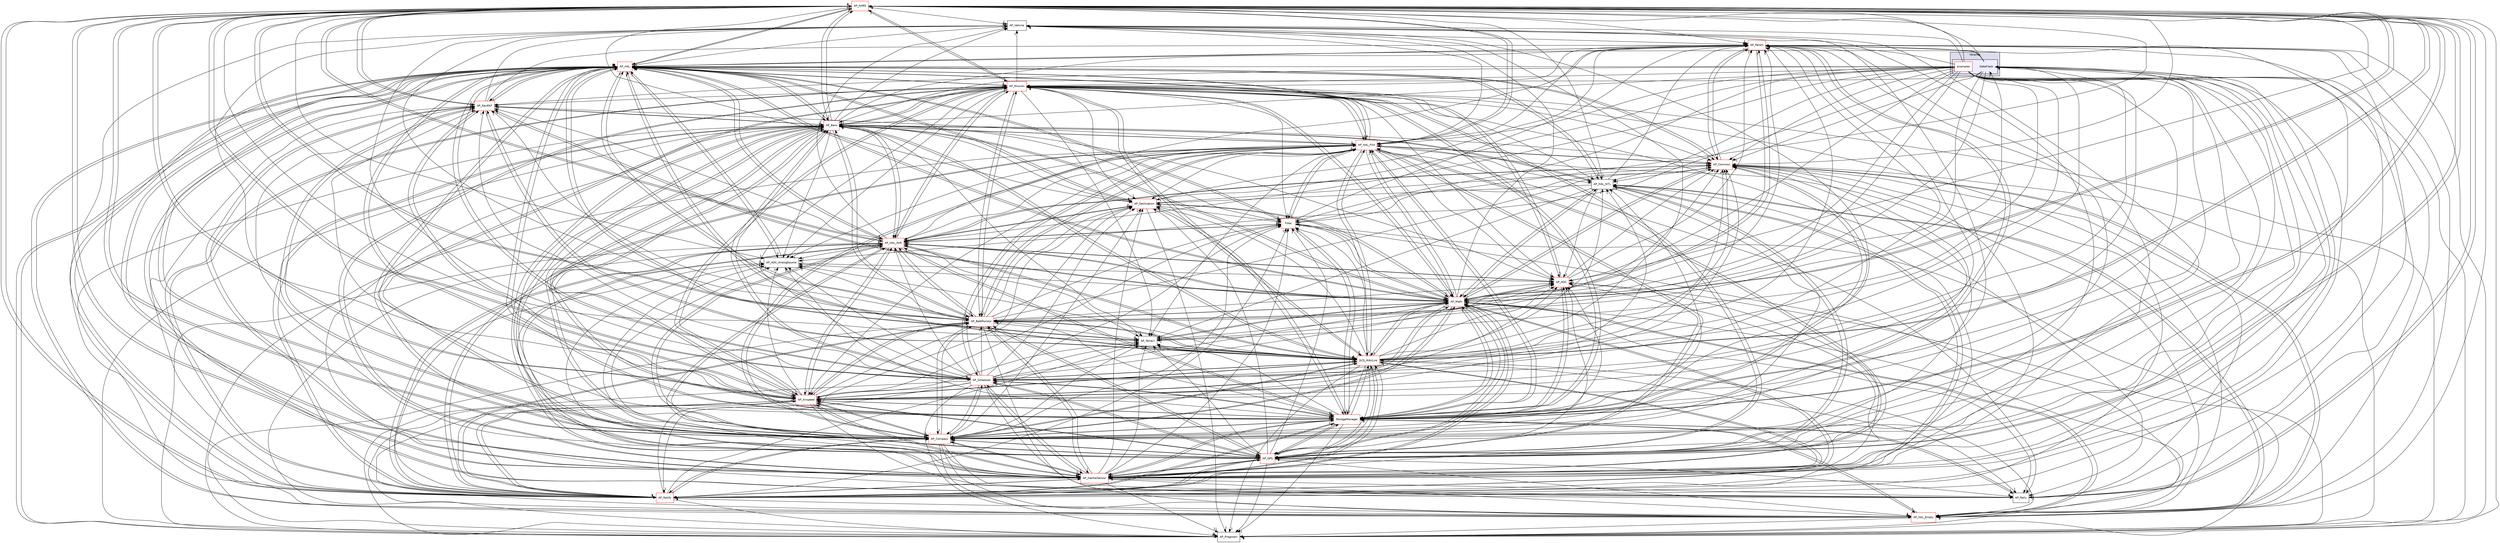 digraph "libraries/DataFlash" {
  compound=true
  node [ fontsize="10", fontname="Helvetica"];
  edge [ labelfontsize="10", labelfontname="Helvetica"];
  subgraph clusterdir_bc0718b08fb2015b8e59c47b2805f60c {
    graph [ bgcolor="#ddddee", pencolor="black", label="libraries" fontname="Helvetica", fontsize="10", URL="dir_bc0718b08fb2015b8e59c47b2805f60c.html"]
  subgraph clusterdir_8d948ab9565677f64d3685937d41488b {
    graph [ bgcolor="#eeeeff", pencolor="black", label="" URL="dir_8d948ab9565677f64d3685937d41488b.html"];
    dir_8d948ab9565677f64d3685937d41488b [shape=plaintext label="DataFlash"];
    dir_1b7bcf03c45af83547efde6091648c44 [shape=box label="examples" color="red" fillcolor="white" style="filled" URL="dir_1b7bcf03c45af83547efde6091648c44.html"];
  }
  }
  dir_605736780307584fc5a1e6c30e237454 [shape=box label="AP_Vehicle" URL="dir_605736780307584fc5a1e6c30e237454.html"];
  dir_85ad937bf7c11de5c2907a482c9c56bd [shape=box label="AP_AHRS" fillcolor="white" style="filled" color="red" URL="dir_85ad937bf7c11de5c2907a482c9c56bd.html"];
  dir_a7fc19be35497a7ff9f517e98edaea32 [shape=box label="Filter" fillcolor="white" style="filled" color="red" URL="dir_a7fc19be35497a7ff9f517e98edaea32.html"];
  dir_9c96844aac434389b1f4acef62dc3b93 [shape=box label="AP_HAL_SITL" URL="dir_9c96844aac434389b1f4acef62dc3b93.html"];
  dir_a788fa8059992b455dc670fb6cc9c1a5 [shape=box label="AP_HAL_AVR" fillcolor="white" style="filled" color="red" URL="dir_a788fa8059992b455dc670fb6cc9c1a5.html"];
  dir_be870cb78c6e1bc08f9e4388e1828b4d [shape=box label="GCS_MAVLink" fillcolor="white" style="filled" color="red" URL="dir_be870cb78c6e1bc08f9e4388e1828b4d.html"];
  dir_e79ddc13cd2b4faf04987f849586d280 [shape=box label="AP_Notify" fillcolor="white" style="filled" color="red" URL="dir_e79ddc13cd2b4faf04987f849586d280.html"];
  dir_1cbc10423b2512b31103883361e0123b [shape=box label="AP_HAL" fillcolor="white" style="filled" color="red" URL="dir_1cbc10423b2512b31103883361e0123b.html"];
  dir_a13c6ed4fd97de966b0386f9b4eb86c6 [shape=box label="AP_Rally" URL="dir_a13c6ed4fd97de966b0386f9b4eb86c6.html"];
  dir_200d929b8d5577e7f19dc05ce443c612 [shape=box label="AP_Param" fillcolor="white" style="filled" color="red" URL="dir_200d929b8d5577e7f19dc05ce443c612.html"];
  dir_f8d151dc119ef4d37afa003c944b490a [shape=box label="AP_InertialSensor" fillcolor="white" style="filled" color="red" URL="dir_f8d151dc119ef4d37afa003c944b490a.html"];
  dir_dc27bcd5d3e114c391ea7ea0e777b78e [shape=box label="AP_GPS" fillcolor="white" style="filled" color="red" URL="dir_dc27bcd5d3e114c391ea7ea0e777b78e.html"];
  dir_65717d02e6482fd400ba81c154f53df4 [shape=box label="AP_Compass" fillcolor="white" style="filled" color="red" URL="dir_65717d02e6482fd400ba81c154f53df4.html"];
  dir_bf8ee6ade5f07d9282f3caa02f17a995 [shape=box label="AP_HAL_Empty" fillcolor="white" style="filled" color="red" URL="dir_bf8ee6ade5f07d9282f3caa02f17a995.html"];
  dir_943e52f8581fabc839a1d5cc5644b223 [shape=box label="StorageManager" fillcolor="white" style="filled" color="red" URL="dir_943e52f8581fabc839a1d5cc5644b223.html"];
  dir_996e8670f125f81a54035ee10c7e09eb [shape=box label="AP_ADC" fillcolor="white" style="filled" color="red" URL="dir_996e8670f125f81a54035ee10c7e09eb.html"];
  dir_f0f1373a5071732c20e016b31c47ef93 [shape=box label="AP_Airspeed" fillcolor="white" style="filled" color="red" URL="dir_f0f1373a5071732c20e016b31c47ef93.html"];
  dir_93fb9127672489656ce87df72f6e986d [shape=box label="AP_Math" fillcolor="white" style="filled" color="red" URL="dir_93fb9127672489656ce87df72f6e986d.html"];
  dir_7db4a971a8c593e04169c3b474b45b25 [shape=box label="AP_Baro" fillcolor="white" style="filled" color="red" URL="dir_7db4a971a8c593e04169c3b474b45b25.html"];
  dir_f928a1ceb1b35bc625539098c2ce4b5a [shape=box label="AP_Terrain" URL="dir_f928a1ceb1b35bc625539098c2ce4b5a.html"];
  dir_76c3a7c075633ea7df6dd8cefcefbb8f [shape=box label="AP_Progmem" URL="dir_76c3a7c075633ea7df6dd8cefcefbb8f.html"];
  dir_210b3cddc805c7c91973d20121d570cf [shape=box label="AP_BattMonitor" fillcolor="white" style="filled" color="red" URL="dir_210b3cddc805c7c91973d20121d570cf.html"];
  dir_d9395b8c7ebe31e5b861a3fd94b6f729 [shape=box label="AP_Declination" fillcolor="white" style="filled" color="red" URL="dir_d9395b8c7ebe31e5b861a3fd94b6f729.html"];
  dir_758bea2d57e44590e8b855eb3ebf4c35 [shape=box label="AP_Scheduler" fillcolor="white" style="filled" color="red" URL="dir_758bea2d57e44590e8b855eb3ebf4c35.html"];
  dir_2890775853a43f967b43a1add8667c26 [shape=box label="AP_ADC_AnalogSource" URL="dir_2890775853a43f967b43a1add8667c26.html"];
  dir_df3f4256615fd4197927a84a019a8bd8 [shape=box label="AP_Common" fillcolor="white" style="filled" color="red" URL="dir_df3f4256615fd4197927a84a019a8bd8.html"];
  dir_79faf3bb0ccba03adcd32b8dc329cae8 [shape=box label="AP_HAL_PX4" fillcolor="white" style="filled" color="red" URL="dir_79faf3bb0ccba03adcd32b8dc329cae8.html"];
  dir_46edeb859ac943c9ceb605f4bae14ade [shape=box label="AP_NavEKF" fillcolor="white" style="filled" color="red" URL="dir_46edeb859ac943c9ceb605f4bae14ade.html"];
  dir_ba666ef17abd61415700e81def64829e [shape=box label="AP_Mission" fillcolor="white" style="filled" color="red" URL="dir_ba666ef17abd61415700e81def64829e.html"];
  dir_605736780307584fc5a1e6c30e237454->dir_200d929b8d5577e7f19dc05ce443c612 [headlabel="1", labeldistance=1.5 headhref="dir_000163_000144.html"];
  dir_85ad937bf7c11de5c2907a482c9c56bd->dir_605736780307584fc5a1e6c30e237454 [headlabel="2", labeldistance=1.5 headhref="dir_000012_000163.html"];
  dir_85ad937bf7c11de5c2907a482c9c56bd->dir_a7fc19be35497a7ff9f517e98edaea32 [headlabel="1", labeldistance=1.5 headhref="dir_000012_000171.html"];
  dir_85ad937bf7c11de5c2907a482c9c56bd->dir_9c96844aac434389b1f4acef62dc3b93 [headlabel="1", labeldistance=1.5 headhref="dir_000012_000050.html"];
  dir_85ad937bf7c11de5c2907a482c9c56bd->dir_a788fa8059992b455dc670fb6cc9c1a5 [headlabel="1", labeldistance=1.5 headhref="dir_000012_000045.html"];
  dir_85ad937bf7c11de5c2907a482c9c56bd->dir_be870cb78c6e1bc08f9e4388e1828b4d [headlabel="1", labeldistance=1.5 headhref="dir_000012_000177.html"];
  dir_85ad937bf7c11de5c2907a482c9c56bd->dir_e79ddc13cd2b4faf04987f849586d280 [headlabel="1", labeldistance=1.5 headhref="dir_000012_000134.html"];
  dir_85ad937bf7c11de5c2907a482c9c56bd->dir_1cbc10423b2512b31103883361e0123b [headlabel="5", labeldistance=1.5 headhref="dir_000012_000044.html"];
  dir_85ad937bf7c11de5c2907a482c9c56bd->dir_a13c6ed4fd97de966b0386f9b4eb86c6 [headlabel="1", labeldistance=1.5 headhref="dir_000012_000149.html"];
  dir_85ad937bf7c11de5c2907a482c9c56bd->dir_200d929b8d5577e7f19dc05ce443c612 [headlabel="2", labeldistance=1.5 headhref="dir_000012_000144.html"];
  dir_85ad937bf7c11de5c2907a482c9c56bd->dir_f8d151dc119ef4d37afa003c944b490a [headlabel="2", labeldistance=1.5 headhref="dir_000012_000103.html"];
  dir_85ad937bf7c11de5c2907a482c9c56bd->dir_dc27bcd5d3e114c391ea7ea0e777b78e [headlabel="2", labeldistance=1.5 headhref="dir_000012_000040.html"];
  dir_85ad937bf7c11de5c2907a482c9c56bd->dir_65717d02e6482fd400ba81c154f53df4 [headlabel="2", labeldistance=1.5 headhref="dir_000012_000031.html"];
  dir_85ad937bf7c11de5c2907a482c9c56bd->dir_bf8ee6ade5f07d9282f3caa02f17a995 [headlabel="1", labeldistance=1.5 headhref="dir_000012_000046.html"];
  dir_85ad937bf7c11de5c2907a482c9c56bd->dir_943e52f8581fabc839a1d5cc5644b223 [headlabel="1", labeldistance=1.5 headhref="dir_000012_000195.html"];
  dir_85ad937bf7c11de5c2907a482c9c56bd->dir_996e8670f125f81a54035ee10c7e09eb [headlabel="1", labeldistance=1.5 headhref="dir_000012_000008.html"];
  dir_85ad937bf7c11de5c2907a482c9c56bd->dir_f0f1373a5071732c20e016b31c47ef93 [headlabel="2", labeldistance=1.5 headhref="dir_000012_000015.html"];
  dir_85ad937bf7c11de5c2907a482c9c56bd->dir_93fb9127672489656ce87df72f6e986d [headlabel="2", labeldistance=1.5 headhref="dir_000012_000111.html"];
  dir_85ad937bf7c11de5c2907a482c9c56bd->dir_7db4a971a8c593e04169c3b474b45b25 [headlabel="2", labeldistance=1.5 headhref="dir_000012_000019.html"];
  dir_85ad937bf7c11de5c2907a482c9c56bd->dir_f928a1ceb1b35bc625539098c2ce4b5a [headlabel="1", labeldistance=1.5 headhref="dir_000012_000162.html"];
  dir_85ad937bf7c11de5c2907a482c9c56bd->dir_76c3a7c075633ea7df6dd8cefcefbb8f [headlabel="1", labeldistance=1.5 headhref="dir_000012_000148.html"];
  dir_85ad937bf7c11de5c2907a482c9c56bd->dir_210b3cddc805c7c91973d20121d570cf [headlabel="1", labeldistance=1.5 headhref="dir_000012_000022.html"];
  dir_85ad937bf7c11de5c2907a482c9c56bd->dir_d9395b8c7ebe31e5b861a3fd94b6f729 [headlabel="1", labeldistance=1.5 headhref="dir_000012_000035.html"];
  dir_85ad937bf7c11de5c2907a482c9c56bd->dir_758bea2d57e44590e8b855eb3ebf4c35 [headlabel="1", labeldistance=1.5 headhref="dir_000012_000155.html"];
  dir_85ad937bf7c11de5c2907a482c9c56bd->dir_2890775853a43f967b43a1add8667c26 [headlabel="1", labeldistance=1.5 headhref="dir_000012_000011.html"];
  dir_85ad937bf7c11de5c2907a482c9c56bd->dir_df3f4256615fd4197927a84a019a8bd8 [headlabel="1", labeldistance=1.5 headhref="dir_000012_000028.html"];
  dir_85ad937bf7c11de5c2907a482c9c56bd->dir_79faf3bb0ccba03adcd32b8dc329cae8 [headlabel="1", labeldistance=1.5 headhref="dir_000012_000049.html"];
  dir_85ad937bf7c11de5c2907a482c9c56bd->dir_46edeb859ac943c9ceb605f4bae14ade [headlabel="2", labeldistance=1.5 headhref="dir_000012_000130.html"];
  dir_85ad937bf7c11de5c2907a482c9c56bd->dir_ba666ef17abd61415700e81def64829e [headlabel="1", labeldistance=1.5 headhref="dir_000012_000120.html"];
  dir_a7fc19be35497a7ff9f517e98edaea32->dir_a788fa8059992b455dc670fb6cc9c1a5 [headlabel="4", labeldistance=1.5 headhref="dir_000171_000045.html"];
  dir_a7fc19be35497a7ff9f517e98edaea32->dir_1cbc10423b2512b31103883361e0123b [headlabel="5", labeldistance=1.5 headhref="dir_000171_000044.html"];
  dir_a7fc19be35497a7ff9f517e98edaea32->dir_200d929b8d5577e7f19dc05ce443c612 [headlabel="4", labeldistance=1.5 headhref="dir_000171_000144.html"];
  dir_a7fc19be35497a7ff9f517e98edaea32->dir_bf8ee6ade5f07d9282f3caa02f17a995 [headlabel="1", labeldistance=1.5 headhref="dir_000171_000046.html"];
  dir_a7fc19be35497a7ff9f517e98edaea32->dir_943e52f8581fabc839a1d5cc5644b223 [headlabel="4", labeldistance=1.5 headhref="dir_000171_000195.html"];
  dir_a7fc19be35497a7ff9f517e98edaea32->dir_93fb9127672489656ce87df72f6e986d [headlabel="7", labeldistance=1.5 headhref="dir_000171_000111.html"];
  dir_a7fc19be35497a7ff9f517e98edaea32->dir_76c3a7c075633ea7df6dd8cefcefbb8f [headlabel="4", labeldistance=1.5 headhref="dir_000171_000148.html"];
  dir_a7fc19be35497a7ff9f517e98edaea32->dir_df3f4256615fd4197927a84a019a8bd8 [headlabel="4", labeldistance=1.5 headhref="dir_000171_000028.html"];
  dir_a7fc19be35497a7ff9f517e98edaea32->dir_79faf3bb0ccba03adcd32b8dc329cae8 [headlabel="2", labeldistance=1.5 headhref="dir_000171_000049.html"];
  dir_9c96844aac434389b1f4acef62dc3b93->dir_1cbc10423b2512b31103883361e0123b [headlabel="25", labeldistance=1.5 headhref="dir_000050_000044.html"];
  dir_9c96844aac434389b1f4acef62dc3b93->dir_200d929b8d5577e7f19dc05ce443c612 [headlabel="1", labeldistance=1.5 headhref="dir_000050_000144.html"];
  dir_9c96844aac434389b1f4acef62dc3b93->dir_f8d151dc119ef4d37afa003c944b490a [headlabel="1", labeldistance=1.5 headhref="dir_000050_000103.html"];
  dir_9c96844aac434389b1f4acef62dc3b93->dir_dc27bcd5d3e114c391ea7ea0e777b78e [headlabel="2", labeldistance=1.5 headhref="dir_000050_000040.html"];
  dir_9c96844aac434389b1f4acef62dc3b93->dir_65717d02e6482fd400ba81c154f53df4 [headlabel="3", labeldistance=1.5 headhref="dir_000050_000031.html"];
  dir_9c96844aac434389b1f4acef62dc3b93->dir_bf8ee6ade5f07d9282f3caa02f17a995 [headlabel="2", labeldistance=1.5 headhref="dir_000050_000046.html"];
  dir_9c96844aac434389b1f4acef62dc3b93->dir_996e8670f125f81a54035ee10c7e09eb [headlabel="1", labeldistance=1.5 headhref="dir_000050_000008.html"];
  dir_9c96844aac434389b1f4acef62dc3b93->dir_93fb9127672489656ce87df72f6e986d [headlabel="6", labeldistance=1.5 headhref="dir_000050_000111.html"];
  dir_9c96844aac434389b1f4acef62dc3b93->dir_7db4a971a8c593e04169c3b474b45b25 [headlabel="1", labeldistance=1.5 headhref="dir_000050_000019.html"];
  dir_9c96844aac434389b1f4acef62dc3b93->dir_f928a1ceb1b35bc625539098c2ce4b5a [headlabel="1", labeldistance=1.5 headhref="dir_000050_000162.html"];
  dir_9c96844aac434389b1f4acef62dc3b93->dir_d9395b8c7ebe31e5b861a3fd94b6f729 [headlabel="2", labeldistance=1.5 headhref="dir_000050_000035.html"];
  dir_a788fa8059992b455dc670fb6cc9c1a5->dir_605736780307584fc5a1e6c30e237454 [headlabel="2", labeldistance=1.5 headhref="dir_000045_000163.html"];
  dir_a788fa8059992b455dc670fb6cc9c1a5->dir_85ad937bf7c11de5c2907a482c9c56bd [headlabel="2", labeldistance=1.5 headhref="dir_000045_000012.html"];
  dir_a788fa8059992b455dc670fb6cc9c1a5->dir_a7fc19be35497a7ff9f517e98edaea32 [headlabel="2", labeldistance=1.5 headhref="dir_000045_000171.html"];
  dir_a788fa8059992b455dc670fb6cc9c1a5->dir_be870cb78c6e1bc08f9e4388e1828b4d [headlabel="2", labeldistance=1.5 headhref="dir_000045_000177.html"];
  dir_a788fa8059992b455dc670fb6cc9c1a5->dir_e79ddc13cd2b4faf04987f849586d280 [headlabel="2", labeldistance=1.5 headhref="dir_000045_000134.html"];
  dir_a788fa8059992b455dc670fb6cc9c1a5->dir_1cbc10423b2512b31103883361e0123b [headlabel="56", labeldistance=1.5 headhref="dir_000045_000044.html"];
  dir_a788fa8059992b455dc670fb6cc9c1a5->dir_200d929b8d5577e7f19dc05ce443c612 [headlabel="15", labeldistance=1.5 headhref="dir_000045_000144.html"];
  dir_a788fa8059992b455dc670fb6cc9c1a5->dir_f8d151dc119ef4d37afa003c944b490a [headlabel="2", labeldistance=1.5 headhref="dir_000045_000103.html"];
  dir_a788fa8059992b455dc670fb6cc9c1a5->dir_dc27bcd5d3e114c391ea7ea0e777b78e [headlabel="2", labeldistance=1.5 headhref="dir_000045_000040.html"];
  dir_a788fa8059992b455dc670fb6cc9c1a5->dir_65717d02e6482fd400ba81c154f53df4 [headlabel="2", labeldistance=1.5 headhref="dir_000045_000031.html"];
  dir_a788fa8059992b455dc670fb6cc9c1a5->dir_943e52f8581fabc839a1d5cc5644b223 [headlabel="12", labeldistance=1.5 headhref="dir_000045_000195.html"];
  dir_a788fa8059992b455dc670fb6cc9c1a5->dir_996e8670f125f81a54035ee10c7e09eb [headlabel="2", labeldistance=1.5 headhref="dir_000045_000008.html"];
  dir_a788fa8059992b455dc670fb6cc9c1a5->dir_f0f1373a5071732c20e016b31c47ef93 [headlabel="2", labeldistance=1.5 headhref="dir_000045_000015.html"];
  dir_a788fa8059992b455dc670fb6cc9c1a5->dir_93fb9127672489656ce87df72f6e986d [headlabel="16", labeldistance=1.5 headhref="dir_000045_000111.html"];
  dir_a788fa8059992b455dc670fb6cc9c1a5->dir_7db4a971a8c593e04169c3b474b45b25 [headlabel="2", labeldistance=1.5 headhref="dir_000045_000019.html"];
  dir_a788fa8059992b455dc670fb6cc9c1a5->dir_f928a1ceb1b35bc625539098c2ce4b5a [headlabel="2", labeldistance=1.5 headhref="dir_000045_000162.html"];
  dir_a788fa8059992b455dc670fb6cc9c1a5->dir_76c3a7c075633ea7df6dd8cefcefbb8f [headlabel="15", labeldistance=1.5 headhref="dir_000045_000148.html"];
  dir_a788fa8059992b455dc670fb6cc9c1a5->dir_210b3cddc805c7c91973d20121d570cf [headlabel="2", labeldistance=1.5 headhref="dir_000045_000022.html"];
  dir_a788fa8059992b455dc670fb6cc9c1a5->dir_d9395b8c7ebe31e5b861a3fd94b6f729 [headlabel="2", labeldistance=1.5 headhref="dir_000045_000035.html"];
  dir_a788fa8059992b455dc670fb6cc9c1a5->dir_2890775853a43f967b43a1add8667c26 [headlabel="2", labeldistance=1.5 headhref="dir_000045_000011.html"];
  dir_a788fa8059992b455dc670fb6cc9c1a5->dir_df3f4256615fd4197927a84a019a8bd8 [headlabel="15", labeldistance=1.5 headhref="dir_000045_000028.html"];
  dir_a788fa8059992b455dc670fb6cc9c1a5->dir_46edeb859ac943c9ceb605f4bae14ade [headlabel="2", labeldistance=1.5 headhref="dir_000045_000130.html"];
  dir_a788fa8059992b455dc670fb6cc9c1a5->dir_ba666ef17abd61415700e81def64829e [headlabel="2", labeldistance=1.5 headhref="dir_000045_000120.html"];
  dir_be870cb78c6e1bc08f9e4388e1828b4d->dir_605736780307584fc5a1e6c30e237454 [headlabel="1", labeldistance=1.5 headhref="dir_000177_000163.html"];
  dir_be870cb78c6e1bc08f9e4388e1828b4d->dir_85ad937bf7c11de5c2907a482c9c56bd [headlabel="2", labeldistance=1.5 headhref="dir_000177_000012.html"];
  dir_be870cb78c6e1bc08f9e4388e1828b4d->dir_a7fc19be35497a7ff9f517e98edaea32 [headlabel="1", labeldistance=1.5 headhref="dir_000177_000171.html"];
  dir_be870cb78c6e1bc08f9e4388e1828b4d->dir_9c96844aac434389b1f4acef62dc3b93 [headlabel="1", labeldistance=1.5 headhref="dir_000177_000050.html"];
  dir_be870cb78c6e1bc08f9e4388e1828b4d->dir_a788fa8059992b455dc670fb6cc9c1a5 [headlabel="1", labeldistance=1.5 headhref="dir_000177_000045.html"];
  dir_be870cb78c6e1bc08f9e4388e1828b4d->dir_e79ddc13cd2b4faf04987f849586d280 [headlabel="1", labeldistance=1.5 headhref="dir_000177_000134.html"];
  dir_be870cb78c6e1bc08f9e4388e1828b4d->dir_1cbc10423b2512b31103883361e0123b [headlabel="8", labeldistance=1.5 headhref="dir_000177_000044.html"];
  dir_be870cb78c6e1bc08f9e4388e1828b4d->dir_a13c6ed4fd97de966b0386f9b4eb86c6 [headlabel="1", labeldistance=1.5 headhref="dir_000177_000149.html"];
  dir_be870cb78c6e1bc08f9e4388e1828b4d->dir_200d929b8d5577e7f19dc05ce443c612 [headlabel="2", labeldistance=1.5 headhref="dir_000177_000144.html"];
  dir_be870cb78c6e1bc08f9e4388e1828b4d->dir_f8d151dc119ef4d37afa003c944b490a [headlabel="1", labeldistance=1.5 headhref="dir_000177_000103.html"];
  dir_be870cb78c6e1bc08f9e4388e1828b4d->dir_dc27bcd5d3e114c391ea7ea0e777b78e [headlabel="2", labeldistance=1.5 headhref="dir_000177_000040.html"];
  dir_be870cb78c6e1bc08f9e4388e1828b4d->dir_65717d02e6482fd400ba81c154f53df4 [headlabel="1", labeldistance=1.5 headhref="dir_000177_000031.html"];
  dir_be870cb78c6e1bc08f9e4388e1828b4d->dir_bf8ee6ade5f07d9282f3caa02f17a995 [headlabel="1", labeldistance=1.5 headhref="dir_000177_000046.html"];
  dir_be870cb78c6e1bc08f9e4388e1828b4d->dir_943e52f8581fabc839a1d5cc5644b223 [headlabel="1", labeldistance=1.5 headhref="dir_000177_000195.html"];
  dir_be870cb78c6e1bc08f9e4388e1828b4d->dir_996e8670f125f81a54035ee10c7e09eb [headlabel="1", labeldistance=1.5 headhref="dir_000177_000008.html"];
  dir_be870cb78c6e1bc08f9e4388e1828b4d->dir_f0f1373a5071732c20e016b31c47ef93 [headlabel="1", labeldistance=1.5 headhref="dir_000177_000015.html"];
  dir_be870cb78c6e1bc08f9e4388e1828b4d->dir_93fb9127672489656ce87df72f6e986d [headlabel="2", labeldistance=1.5 headhref="dir_000177_000111.html"];
  dir_be870cb78c6e1bc08f9e4388e1828b4d->dir_7db4a971a8c593e04169c3b474b45b25 [headlabel="1", labeldistance=1.5 headhref="dir_000177_000019.html"];
  dir_be870cb78c6e1bc08f9e4388e1828b4d->dir_f928a1ceb1b35bc625539098c2ce4b5a [headlabel="1", labeldistance=1.5 headhref="dir_000177_000162.html"];
  dir_be870cb78c6e1bc08f9e4388e1828b4d->dir_76c3a7c075633ea7df6dd8cefcefbb8f [headlabel="1", labeldistance=1.5 headhref="dir_000177_000148.html"];
  dir_be870cb78c6e1bc08f9e4388e1828b4d->dir_210b3cddc805c7c91973d20121d570cf [headlabel="2", labeldistance=1.5 headhref="dir_000177_000022.html"];
  dir_be870cb78c6e1bc08f9e4388e1828b4d->dir_d9395b8c7ebe31e5b861a3fd94b6f729 [headlabel="1", labeldistance=1.5 headhref="dir_000177_000035.html"];
  dir_be870cb78c6e1bc08f9e4388e1828b4d->dir_758bea2d57e44590e8b855eb3ebf4c35 [headlabel="1", labeldistance=1.5 headhref="dir_000177_000155.html"];
  dir_be870cb78c6e1bc08f9e4388e1828b4d->dir_2890775853a43f967b43a1add8667c26 [headlabel="1", labeldistance=1.5 headhref="dir_000177_000011.html"];
  dir_be870cb78c6e1bc08f9e4388e1828b4d->dir_df3f4256615fd4197927a84a019a8bd8 [headlabel="5", labeldistance=1.5 headhref="dir_000177_000028.html"];
  dir_be870cb78c6e1bc08f9e4388e1828b4d->dir_79faf3bb0ccba03adcd32b8dc329cae8 [headlabel="1", labeldistance=1.5 headhref="dir_000177_000049.html"];
  dir_be870cb78c6e1bc08f9e4388e1828b4d->dir_8d948ab9565677f64d3685937d41488b [headlabel="4", labeldistance=1.5 headhref="dir_000177_000168.html"];
  dir_be870cb78c6e1bc08f9e4388e1828b4d->dir_46edeb859ac943c9ceb605f4bae14ade [headlabel="1", labeldistance=1.5 headhref="dir_000177_000130.html"];
  dir_be870cb78c6e1bc08f9e4388e1828b4d->dir_ba666ef17abd61415700e81def64829e [headlabel="2", labeldistance=1.5 headhref="dir_000177_000120.html"];
  dir_e79ddc13cd2b4faf04987f849586d280->dir_605736780307584fc5a1e6c30e237454 [headlabel="1", labeldistance=1.5 headhref="dir_000134_000163.html"];
  dir_e79ddc13cd2b4faf04987f849586d280->dir_85ad937bf7c11de5c2907a482c9c56bd [headlabel="1", labeldistance=1.5 headhref="dir_000134_000012.html"];
  dir_e79ddc13cd2b4faf04987f849586d280->dir_a7fc19be35497a7ff9f517e98edaea32 [headlabel="1", labeldistance=1.5 headhref="dir_000134_000171.html"];
  dir_e79ddc13cd2b4faf04987f849586d280->dir_9c96844aac434389b1f4acef62dc3b93 [headlabel="1", labeldistance=1.5 headhref="dir_000134_000050.html"];
  dir_e79ddc13cd2b4faf04987f849586d280->dir_a788fa8059992b455dc670fb6cc9c1a5 [headlabel="2", labeldistance=1.5 headhref="dir_000134_000045.html"];
  dir_e79ddc13cd2b4faf04987f849586d280->dir_be870cb78c6e1bc08f9e4388e1828b4d [headlabel="4", labeldistance=1.5 headhref="dir_000134_000177.html"];
  dir_e79ddc13cd2b4faf04987f849586d280->dir_1cbc10423b2512b31103883361e0123b [headlabel="16", labeldistance=1.5 headhref="dir_000134_000044.html"];
  dir_e79ddc13cd2b4faf04987f849586d280->dir_200d929b8d5577e7f19dc05ce443c612 [headlabel="3", labeldistance=1.5 headhref="dir_000134_000144.html"];
  dir_e79ddc13cd2b4faf04987f849586d280->dir_f8d151dc119ef4d37afa003c944b490a [headlabel="1", labeldistance=1.5 headhref="dir_000134_000103.html"];
  dir_e79ddc13cd2b4faf04987f849586d280->dir_dc27bcd5d3e114c391ea7ea0e777b78e [headlabel="2", labeldistance=1.5 headhref="dir_000134_000040.html"];
  dir_e79ddc13cd2b4faf04987f849586d280->dir_65717d02e6482fd400ba81c154f53df4 [headlabel="1", labeldistance=1.5 headhref="dir_000134_000031.html"];
  dir_e79ddc13cd2b4faf04987f849586d280->dir_bf8ee6ade5f07d9282f3caa02f17a995 [headlabel="2", labeldistance=1.5 headhref="dir_000134_000046.html"];
  dir_e79ddc13cd2b4faf04987f849586d280->dir_943e52f8581fabc839a1d5cc5644b223 [headlabel="2", labeldistance=1.5 headhref="dir_000134_000195.html"];
  dir_e79ddc13cd2b4faf04987f849586d280->dir_996e8670f125f81a54035ee10c7e09eb [headlabel="1", labeldistance=1.5 headhref="dir_000134_000008.html"];
  dir_e79ddc13cd2b4faf04987f849586d280->dir_f0f1373a5071732c20e016b31c47ef93 [headlabel="1", labeldistance=1.5 headhref="dir_000134_000015.html"];
  dir_e79ddc13cd2b4faf04987f849586d280->dir_93fb9127672489656ce87df72f6e986d [headlabel="4", labeldistance=1.5 headhref="dir_000134_000111.html"];
  dir_e79ddc13cd2b4faf04987f849586d280->dir_7db4a971a8c593e04169c3b474b45b25 [headlabel="1", labeldistance=1.5 headhref="dir_000134_000019.html"];
  dir_e79ddc13cd2b4faf04987f849586d280->dir_f928a1ceb1b35bc625539098c2ce4b5a [headlabel="1", labeldistance=1.5 headhref="dir_000134_000162.html"];
  dir_e79ddc13cd2b4faf04987f849586d280->dir_76c3a7c075633ea7df6dd8cefcefbb8f [headlabel="2", labeldistance=1.5 headhref="dir_000134_000148.html"];
  dir_e79ddc13cd2b4faf04987f849586d280->dir_210b3cddc805c7c91973d20121d570cf [headlabel="1", labeldistance=1.5 headhref="dir_000134_000022.html"];
  dir_e79ddc13cd2b4faf04987f849586d280->dir_d9395b8c7ebe31e5b861a3fd94b6f729 [headlabel="1", labeldistance=1.5 headhref="dir_000134_000035.html"];
  dir_e79ddc13cd2b4faf04987f849586d280->dir_2890775853a43f967b43a1add8667c26 [headlabel="1", labeldistance=1.5 headhref="dir_000134_000011.html"];
  dir_e79ddc13cd2b4faf04987f849586d280->dir_df3f4256615fd4197927a84a019a8bd8 [headlabel="6", labeldistance=1.5 headhref="dir_000134_000028.html"];
  dir_e79ddc13cd2b4faf04987f849586d280->dir_79faf3bb0ccba03adcd32b8dc329cae8 [headlabel="2", labeldistance=1.5 headhref="dir_000134_000049.html"];
  dir_e79ddc13cd2b4faf04987f849586d280->dir_46edeb859ac943c9ceb605f4bae14ade [headlabel="1", labeldistance=1.5 headhref="dir_000134_000130.html"];
  dir_e79ddc13cd2b4faf04987f849586d280->dir_ba666ef17abd61415700e81def64829e [headlabel="1", labeldistance=1.5 headhref="dir_000134_000120.html"];
  dir_1cbc10423b2512b31103883361e0123b->dir_605736780307584fc5a1e6c30e237454 [headlabel="5", labeldistance=1.5 headhref="dir_000044_000163.html"];
  dir_1cbc10423b2512b31103883361e0123b->dir_85ad937bf7c11de5c2907a482c9c56bd [headlabel="5", labeldistance=1.5 headhref="dir_000044_000012.html"];
  dir_1cbc10423b2512b31103883361e0123b->dir_a7fc19be35497a7ff9f517e98edaea32 [headlabel="5", labeldistance=1.5 headhref="dir_000044_000171.html"];
  dir_1cbc10423b2512b31103883361e0123b->dir_9c96844aac434389b1f4acef62dc3b93 [headlabel="6", labeldistance=1.5 headhref="dir_000044_000050.html"];
  dir_1cbc10423b2512b31103883361e0123b->dir_a788fa8059992b455dc670fb6cc9c1a5 [headlabel="6", labeldistance=1.5 headhref="dir_000044_000045.html"];
  dir_1cbc10423b2512b31103883361e0123b->dir_be870cb78c6e1bc08f9e4388e1828b4d [headlabel="5", labeldistance=1.5 headhref="dir_000044_000177.html"];
  dir_1cbc10423b2512b31103883361e0123b->dir_e79ddc13cd2b4faf04987f849586d280 [headlabel="5", labeldistance=1.5 headhref="dir_000044_000134.html"];
  dir_1cbc10423b2512b31103883361e0123b->dir_a13c6ed4fd97de966b0386f9b4eb86c6 [headlabel="5", labeldistance=1.5 headhref="dir_000044_000149.html"];
  dir_1cbc10423b2512b31103883361e0123b->dir_200d929b8d5577e7f19dc05ce443c612 [headlabel="6", labeldistance=1.5 headhref="dir_000044_000144.html"];
  dir_1cbc10423b2512b31103883361e0123b->dir_f8d151dc119ef4d37afa003c944b490a [headlabel="5", labeldistance=1.5 headhref="dir_000044_000103.html"];
  dir_1cbc10423b2512b31103883361e0123b->dir_dc27bcd5d3e114c391ea7ea0e777b78e [headlabel="5", labeldistance=1.5 headhref="dir_000044_000040.html"];
  dir_1cbc10423b2512b31103883361e0123b->dir_65717d02e6482fd400ba81c154f53df4 [headlabel="5", labeldistance=1.5 headhref="dir_000044_000031.html"];
  dir_1cbc10423b2512b31103883361e0123b->dir_bf8ee6ade5f07d9282f3caa02f17a995 [headlabel="6", labeldistance=1.5 headhref="dir_000044_000046.html"];
  dir_1cbc10423b2512b31103883361e0123b->dir_943e52f8581fabc839a1d5cc5644b223 [headlabel="6", labeldistance=1.5 headhref="dir_000044_000195.html"];
  dir_1cbc10423b2512b31103883361e0123b->dir_996e8670f125f81a54035ee10c7e09eb [headlabel="5", labeldistance=1.5 headhref="dir_000044_000008.html"];
  dir_1cbc10423b2512b31103883361e0123b->dir_f0f1373a5071732c20e016b31c47ef93 [headlabel="5", labeldistance=1.5 headhref="dir_000044_000015.html"];
  dir_1cbc10423b2512b31103883361e0123b->dir_93fb9127672489656ce87df72f6e986d [headlabel="7", labeldistance=1.5 headhref="dir_000044_000111.html"];
  dir_1cbc10423b2512b31103883361e0123b->dir_7db4a971a8c593e04169c3b474b45b25 [headlabel="5", labeldistance=1.5 headhref="dir_000044_000019.html"];
  dir_1cbc10423b2512b31103883361e0123b->dir_f928a1ceb1b35bc625539098c2ce4b5a [headlabel="5", labeldistance=1.5 headhref="dir_000044_000162.html"];
  dir_1cbc10423b2512b31103883361e0123b->dir_76c3a7c075633ea7df6dd8cefcefbb8f [headlabel="10", labeldistance=1.5 headhref="dir_000044_000148.html"];
  dir_1cbc10423b2512b31103883361e0123b->dir_210b3cddc805c7c91973d20121d570cf [headlabel="5", labeldistance=1.5 headhref="dir_000044_000022.html"];
  dir_1cbc10423b2512b31103883361e0123b->dir_d9395b8c7ebe31e5b861a3fd94b6f729 [headlabel="5", labeldistance=1.5 headhref="dir_000044_000035.html"];
  dir_1cbc10423b2512b31103883361e0123b->dir_758bea2d57e44590e8b855eb3ebf4c35 [headlabel="4", labeldistance=1.5 headhref="dir_000044_000155.html"];
  dir_1cbc10423b2512b31103883361e0123b->dir_2890775853a43f967b43a1add8667c26 [headlabel="5", labeldistance=1.5 headhref="dir_000044_000011.html"];
  dir_1cbc10423b2512b31103883361e0123b->dir_df3f4256615fd4197927a84a019a8bd8 [headlabel="7", labeldistance=1.5 headhref="dir_000044_000028.html"];
  dir_1cbc10423b2512b31103883361e0123b->dir_79faf3bb0ccba03adcd32b8dc329cae8 [headlabel="6", labeldistance=1.5 headhref="dir_000044_000049.html"];
  dir_1cbc10423b2512b31103883361e0123b->dir_46edeb859ac943c9ceb605f4bae14ade [headlabel="5", labeldistance=1.5 headhref="dir_000044_000130.html"];
  dir_1cbc10423b2512b31103883361e0123b->dir_ba666ef17abd61415700e81def64829e [headlabel="5", labeldistance=1.5 headhref="dir_000044_000120.html"];
  dir_a13c6ed4fd97de966b0386f9b4eb86c6->dir_85ad937bf7c11de5c2907a482c9c56bd [headlabel="1", labeldistance=1.5 headhref="dir_000149_000012.html"];
  dir_a13c6ed4fd97de966b0386f9b4eb86c6->dir_1cbc10423b2512b31103883361e0123b [headlabel="1", labeldistance=1.5 headhref="dir_000149_000044.html"];
  dir_a13c6ed4fd97de966b0386f9b4eb86c6->dir_200d929b8d5577e7f19dc05ce443c612 [headlabel="1", labeldistance=1.5 headhref="dir_000149_000144.html"];
  dir_a13c6ed4fd97de966b0386f9b4eb86c6->dir_943e52f8581fabc839a1d5cc5644b223 [headlabel="1", labeldistance=1.5 headhref="dir_000149_000195.html"];
  dir_a13c6ed4fd97de966b0386f9b4eb86c6->dir_df3f4256615fd4197927a84a019a8bd8 [headlabel="1", labeldistance=1.5 headhref="dir_000149_000028.html"];
  dir_200d929b8d5577e7f19dc05ce443c612->dir_1cbc10423b2512b31103883361e0123b [headlabel="2", labeldistance=1.5 headhref="dir_000144_000044.html"];
  dir_200d929b8d5577e7f19dc05ce443c612->dir_943e52f8581fabc839a1d5cc5644b223 [headlabel="1", labeldistance=1.5 headhref="dir_000144_000195.html"];
  dir_200d929b8d5577e7f19dc05ce443c612->dir_93fb9127672489656ce87df72f6e986d [headlabel="1", labeldistance=1.5 headhref="dir_000144_000111.html"];
  dir_200d929b8d5577e7f19dc05ce443c612->dir_76c3a7c075633ea7df6dd8cefcefbb8f [headlabel="1", labeldistance=1.5 headhref="dir_000144_000148.html"];
  dir_200d929b8d5577e7f19dc05ce443c612->dir_df3f4256615fd4197927a84a019a8bd8 [headlabel="1", labeldistance=1.5 headhref="dir_000144_000028.html"];
  dir_f8d151dc119ef4d37afa003c944b490a->dir_605736780307584fc5a1e6c30e237454 [headlabel="3", labeldistance=1.5 headhref="dir_000103_000163.html"];
  dir_f8d151dc119ef4d37afa003c944b490a->dir_85ad937bf7c11de5c2907a482c9c56bd [headlabel="2", labeldistance=1.5 headhref="dir_000103_000012.html"];
  dir_f8d151dc119ef4d37afa003c944b490a->dir_a7fc19be35497a7ff9f517e98edaea32 [headlabel="14", labeldistance=1.5 headhref="dir_000103_000171.html"];
  dir_f8d151dc119ef4d37afa003c944b490a->dir_9c96844aac434389b1f4acef62dc3b93 [headlabel="2", labeldistance=1.5 headhref="dir_000103_000050.html"];
  dir_f8d151dc119ef4d37afa003c944b490a->dir_a788fa8059992b455dc670fb6cc9c1a5 [headlabel="2", labeldistance=1.5 headhref="dir_000103_000045.html"];
  dir_f8d151dc119ef4d37afa003c944b490a->dir_be870cb78c6e1bc08f9e4388e1828b4d [headlabel="5", labeldistance=1.5 headhref="dir_000103_000177.html"];
  dir_f8d151dc119ef4d37afa003c944b490a->dir_e79ddc13cd2b4faf04987f849586d280 [headlabel="3", labeldistance=1.5 headhref="dir_000103_000134.html"];
  dir_f8d151dc119ef4d37afa003c944b490a->dir_1cbc10423b2512b31103883361e0123b [headlabel="29", labeldistance=1.5 headhref="dir_000103_000044.html"];
  dir_f8d151dc119ef4d37afa003c944b490a->dir_a13c6ed4fd97de966b0386f9b4eb86c6 [headlabel="2", labeldistance=1.5 headhref="dir_000103_000149.html"];
  dir_f8d151dc119ef4d37afa003c944b490a->dir_200d929b8d5577e7f19dc05ce443c612 [headlabel="2", labeldistance=1.5 headhref="dir_000103_000144.html"];
  dir_f8d151dc119ef4d37afa003c944b490a->dir_dc27bcd5d3e114c391ea7ea0e777b78e [headlabel="2", labeldistance=1.5 headhref="dir_000103_000040.html"];
  dir_f8d151dc119ef4d37afa003c944b490a->dir_65717d02e6482fd400ba81c154f53df4 [headlabel="2", labeldistance=1.5 headhref="dir_000103_000031.html"];
  dir_f8d151dc119ef4d37afa003c944b490a->dir_bf8ee6ade5f07d9282f3caa02f17a995 [headlabel="2", labeldistance=1.5 headhref="dir_000103_000046.html"];
  dir_f8d151dc119ef4d37afa003c944b490a->dir_943e52f8581fabc839a1d5cc5644b223 [headlabel="2", labeldistance=1.5 headhref="dir_000103_000195.html"];
  dir_f8d151dc119ef4d37afa003c944b490a->dir_996e8670f125f81a54035ee10c7e09eb [headlabel="3", labeldistance=1.5 headhref="dir_000103_000008.html"];
  dir_f8d151dc119ef4d37afa003c944b490a->dir_f0f1373a5071732c20e016b31c47ef93 [headlabel="2", labeldistance=1.5 headhref="dir_000103_000015.html"];
  dir_f8d151dc119ef4d37afa003c944b490a->dir_93fb9127672489656ce87df72f6e986d [headlabel="11", labeldistance=1.5 headhref="dir_000103_000111.html"];
  dir_f8d151dc119ef4d37afa003c944b490a->dir_7db4a971a8c593e04169c3b474b45b25 [headlabel="2", labeldistance=1.5 headhref="dir_000103_000019.html"];
  dir_f8d151dc119ef4d37afa003c944b490a->dir_f928a1ceb1b35bc625539098c2ce4b5a [headlabel="2", labeldistance=1.5 headhref="dir_000103_000162.html"];
  dir_f8d151dc119ef4d37afa003c944b490a->dir_76c3a7c075633ea7df6dd8cefcefbb8f [headlabel="11", labeldistance=1.5 headhref="dir_000103_000148.html"];
  dir_f8d151dc119ef4d37afa003c944b490a->dir_210b3cddc805c7c91973d20121d570cf [headlabel="2", labeldistance=1.5 headhref="dir_000103_000022.html"];
  dir_f8d151dc119ef4d37afa003c944b490a->dir_d9395b8c7ebe31e5b861a3fd94b6f729 [headlabel="2", labeldistance=1.5 headhref="dir_000103_000035.html"];
  dir_f8d151dc119ef4d37afa003c944b490a->dir_758bea2d57e44590e8b855eb3ebf4c35 [headlabel="2", labeldistance=1.5 headhref="dir_000103_000155.html"];
  dir_f8d151dc119ef4d37afa003c944b490a->dir_2890775853a43f967b43a1add8667c26 [headlabel="2", labeldistance=1.5 headhref="dir_000103_000011.html"];
  dir_f8d151dc119ef4d37afa003c944b490a->dir_df3f4256615fd4197927a84a019a8bd8 [headlabel="3", labeldistance=1.5 headhref="dir_000103_000028.html"];
  dir_f8d151dc119ef4d37afa003c944b490a->dir_79faf3bb0ccba03adcd32b8dc329cae8 [headlabel="2", labeldistance=1.5 headhref="dir_000103_000049.html"];
  dir_f8d151dc119ef4d37afa003c944b490a->dir_8d948ab9565677f64d3685937d41488b [headlabel="3", labeldistance=1.5 headhref="dir_000103_000168.html"];
  dir_f8d151dc119ef4d37afa003c944b490a->dir_46edeb859ac943c9ceb605f4bae14ade [headlabel="2", labeldistance=1.5 headhref="dir_000103_000130.html"];
  dir_f8d151dc119ef4d37afa003c944b490a->dir_ba666ef17abd61415700e81def64829e [headlabel="2", labeldistance=1.5 headhref="dir_000103_000120.html"];
  dir_dc27bcd5d3e114c391ea7ea0e777b78e->dir_605736780307584fc5a1e6c30e237454 [headlabel="3", labeldistance=1.5 headhref="dir_000040_000163.html"];
  dir_dc27bcd5d3e114c391ea7ea0e777b78e->dir_85ad937bf7c11de5c2907a482c9c56bd [headlabel="2", labeldistance=1.5 headhref="dir_000040_000012.html"];
  dir_dc27bcd5d3e114c391ea7ea0e777b78e->dir_a7fc19be35497a7ff9f517e98edaea32 [headlabel="2", labeldistance=1.5 headhref="dir_000040_000171.html"];
  dir_dc27bcd5d3e114c391ea7ea0e777b78e->dir_9c96844aac434389b1f4acef62dc3b93 [headlabel="1", labeldistance=1.5 headhref="dir_000040_000050.html"];
  dir_dc27bcd5d3e114c391ea7ea0e777b78e->dir_a788fa8059992b455dc670fb6cc9c1a5 [headlabel="2", labeldistance=1.5 headhref="dir_000040_000045.html"];
  dir_dc27bcd5d3e114c391ea7ea0e777b78e->dir_be870cb78c6e1bc08f9e4388e1828b4d [headlabel="4", labeldistance=1.5 headhref="dir_000040_000177.html"];
  dir_dc27bcd5d3e114c391ea7ea0e777b78e->dir_e79ddc13cd2b4faf04987f849586d280 [headlabel="4", labeldistance=1.5 headhref="dir_000040_000134.html"];
  dir_dc27bcd5d3e114c391ea7ea0e777b78e->dir_1cbc10423b2512b31103883361e0123b [headlabel="8", labeldistance=1.5 headhref="dir_000040_000044.html"];
  dir_dc27bcd5d3e114c391ea7ea0e777b78e->dir_a13c6ed4fd97de966b0386f9b4eb86c6 [headlabel="2", labeldistance=1.5 headhref="dir_000040_000149.html"];
  dir_dc27bcd5d3e114c391ea7ea0e777b78e->dir_200d929b8d5577e7f19dc05ce443c612 [headlabel="3", labeldistance=1.5 headhref="dir_000040_000144.html"];
  dir_dc27bcd5d3e114c391ea7ea0e777b78e->dir_f8d151dc119ef4d37afa003c944b490a [headlabel="2", labeldistance=1.5 headhref="dir_000040_000103.html"];
  dir_dc27bcd5d3e114c391ea7ea0e777b78e->dir_65717d02e6482fd400ba81c154f53df4 [headlabel="2", labeldistance=1.5 headhref="dir_000040_000031.html"];
  dir_dc27bcd5d3e114c391ea7ea0e777b78e->dir_bf8ee6ade5f07d9282f3caa02f17a995 [headlabel="2", labeldistance=1.5 headhref="dir_000040_000046.html"];
  dir_dc27bcd5d3e114c391ea7ea0e777b78e->dir_943e52f8581fabc839a1d5cc5644b223 [headlabel="2", labeldistance=1.5 headhref="dir_000040_000195.html"];
  dir_dc27bcd5d3e114c391ea7ea0e777b78e->dir_996e8670f125f81a54035ee10c7e09eb [headlabel="2", labeldistance=1.5 headhref="dir_000040_000008.html"];
  dir_dc27bcd5d3e114c391ea7ea0e777b78e->dir_f0f1373a5071732c20e016b31c47ef93 [headlabel="2", labeldistance=1.5 headhref="dir_000040_000015.html"];
  dir_dc27bcd5d3e114c391ea7ea0e777b78e->dir_93fb9127672489656ce87df72f6e986d [headlabel="4", labeldistance=1.5 headhref="dir_000040_000111.html"];
  dir_dc27bcd5d3e114c391ea7ea0e777b78e->dir_7db4a971a8c593e04169c3b474b45b25 [headlabel="2", labeldistance=1.5 headhref="dir_000040_000019.html"];
  dir_dc27bcd5d3e114c391ea7ea0e777b78e->dir_f928a1ceb1b35bc625539098c2ce4b5a [headlabel="2", labeldistance=1.5 headhref="dir_000040_000162.html"];
  dir_dc27bcd5d3e114c391ea7ea0e777b78e->dir_76c3a7c075633ea7df6dd8cefcefbb8f [headlabel="4", labeldistance=1.5 headhref="dir_000040_000148.html"];
  dir_dc27bcd5d3e114c391ea7ea0e777b78e->dir_210b3cddc805c7c91973d20121d570cf [headlabel="2", labeldistance=1.5 headhref="dir_000040_000022.html"];
  dir_dc27bcd5d3e114c391ea7ea0e777b78e->dir_d9395b8c7ebe31e5b861a3fd94b6f729 [headlabel="2", labeldistance=1.5 headhref="dir_000040_000035.html"];
  dir_dc27bcd5d3e114c391ea7ea0e777b78e->dir_758bea2d57e44590e8b855eb3ebf4c35 [headlabel="2", labeldistance=1.5 headhref="dir_000040_000155.html"];
  dir_dc27bcd5d3e114c391ea7ea0e777b78e->dir_2890775853a43f967b43a1add8667c26 [headlabel="2", labeldistance=1.5 headhref="dir_000040_000011.html"];
  dir_dc27bcd5d3e114c391ea7ea0e777b78e->dir_df3f4256615fd4197927a84a019a8bd8 [headlabel="6", labeldistance=1.5 headhref="dir_000040_000028.html"];
  dir_dc27bcd5d3e114c391ea7ea0e777b78e->dir_79faf3bb0ccba03adcd32b8dc329cae8 [headlabel="2", labeldistance=1.5 headhref="dir_000040_000049.html"];
  dir_dc27bcd5d3e114c391ea7ea0e777b78e->dir_8d948ab9565677f64d3685937d41488b [headlabel="4", labeldistance=1.5 headhref="dir_000040_000168.html"];
  dir_dc27bcd5d3e114c391ea7ea0e777b78e->dir_46edeb859ac943c9ceb605f4bae14ade [headlabel="2", labeldistance=1.5 headhref="dir_000040_000130.html"];
  dir_dc27bcd5d3e114c391ea7ea0e777b78e->dir_ba666ef17abd61415700e81def64829e [headlabel="2", labeldistance=1.5 headhref="dir_000040_000120.html"];
  dir_1b7bcf03c45af83547efde6091648c44->dir_605736780307584fc5a1e6c30e237454 [headlabel="1", labeldistance=1.5 headhref="dir_000169_000163.html"];
  dir_1b7bcf03c45af83547efde6091648c44->dir_85ad937bf7c11de5c2907a482c9c56bd [headlabel="1", labeldistance=1.5 headhref="dir_000169_000012.html"];
  dir_1b7bcf03c45af83547efde6091648c44->dir_a7fc19be35497a7ff9f517e98edaea32 [headlabel="1", labeldistance=1.5 headhref="dir_000169_000171.html"];
  dir_1b7bcf03c45af83547efde6091648c44->dir_9c96844aac434389b1f4acef62dc3b93 [headlabel="1", labeldistance=1.5 headhref="dir_000169_000050.html"];
  dir_1b7bcf03c45af83547efde6091648c44->dir_a788fa8059992b455dc670fb6cc9c1a5 [headlabel="1", labeldistance=1.5 headhref="dir_000169_000045.html"];
  dir_1b7bcf03c45af83547efde6091648c44->dir_be870cb78c6e1bc08f9e4388e1828b4d [headlabel="1", labeldistance=1.5 headhref="dir_000169_000177.html"];
  dir_1b7bcf03c45af83547efde6091648c44->dir_e79ddc13cd2b4faf04987f849586d280 [headlabel="1", labeldistance=1.5 headhref="dir_000169_000134.html"];
  dir_1b7bcf03c45af83547efde6091648c44->dir_1cbc10423b2512b31103883361e0123b [headlabel="1", labeldistance=1.5 headhref="dir_000169_000044.html"];
  dir_1b7bcf03c45af83547efde6091648c44->dir_a13c6ed4fd97de966b0386f9b4eb86c6 [headlabel="1", labeldistance=1.5 headhref="dir_000169_000149.html"];
  dir_1b7bcf03c45af83547efde6091648c44->dir_200d929b8d5577e7f19dc05ce443c612 [headlabel="1", labeldistance=1.5 headhref="dir_000169_000144.html"];
  dir_1b7bcf03c45af83547efde6091648c44->dir_f8d151dc119ef4d37afa003c944b490a [headlabel="1", labeldistance=1.5 headhref="dir_000169_000103.html"];
  dir_1b7bcf03c45af83547efde6091648c44->dir_dc27bcd5d3e114c391ea7ea0e777b78e [headlabel="1", labeldistance=1.5 headhref="dir_000169_000040.html"];
  dir_1b7bcf03c45af83547efde6091648c44->dir_65717d02e6482fd400ba81c154f53df4 [headlabel="1", labeldistance=1.5 headhref="dir_000169_000031.html"];
  dir_1b7bcf03c45af83547efde6091648c44->dir_bf8ee6ade5f07d9282f3caa02f17a995 [headlabel="1", labeldistance=1.5 headhref="dir_000169_000046.html"];
  dir_1b7bcf03c45af83547efde6091648c44->dir_943e52f8581fabc839a1d5cc5644b223 [headlabel="1", labeldistance=1.5 headhref="dir_000169_000195.html"];
  dir_1b7bcf03c45af83547efde6091648c44->dir_996e8670f125f81a54035ee10c7e09eb [headlabel="1", labeldistance=1.5 headhref="dir_000169_000008.html"];
  dir_1b7bcf03c45af83547efde6091648c44->dir_f0f1373a5071732c20e016b31c47ef93 [headlabel="1", labeldistance=1.5 headhref="dir_000169_000015.html"];
  dir_1b7bcf03c45af83547efde6091648c44->dir_93fb9127672489656ce87df72f6e986d [headlabel="1", labeldistance=1.5 headhref="dir_000169_000111.html"];
  dir_1b7bcf03c45af83547efde6091648c44->dir_7db4a971a8c593e04169c3b474b45b25 [headlabel="1", labeldistance=1.5 headhref="dir_000169_000019.html"];
  dir_1b7bcf03c45af83547efde6091648c44->dir_f928a1ceb1b35bc625539098c2ce4b5a [headlabel="1", labeldistance=1.5 headhref="dir_000169_000162.html"];
  dir_1b7bcf03c45af83547efde6091648c44->dir_76c3a7c075633ea7df6dd8cefcefbb8f [headlabel="1", labeldistance=1.5 headhref="dir_000169_000148.html"];
  dir_1b7bcf03c45af83547efde6091648c44->dir_210b3cddc805c7c91973d20121d570cf [headlabel="1", labeldistance=1.5 headhref="dir_000169_000022.html"];
  dir_1b7bcf03c45af83547efde6091648c44->dir_d9395b8c7ebe31e5b861a3fd94b6f729 [headlabel="1", labeldistance=1.5 headhref="dir_000169_000035.html"];
  dir_1b7bcf03c45af83547efde6091648c44->dir_758bea2d57e44590e8b855eb3ebf4c35 [headlabel="1", labeldistance=1.5 headhref="dir_000169_000155.html"];
  dir_1b7bcf03c45af83547efde6091648c44->dir_2890775853a43f967b43a1add8667c26 [headlabel="1", labeldistance=1.5 headhref="dir_000169_000011.html"];
  dir_1b7bcf03c45af83547efde6091648c44->dir_df3f4256615fd4197927a84a019a8bd8 [headlabel="1", labeldistance=1.5 headhref="dir_000169_000028.html"];
  dir_1b7bcf03c45af83547efde6091648c44->dir_79faf3bb0ccba03adcd32b8dc329cae8 [headlabel="1", labeldistance=1.5 headhref="dir_000169_000049.html"];
  dir_1b7bcf03c45af83547efde6091648c44->dir_46edeb859ac943c9ceb605f4bae14ade [headlabel="1", labeldistance=1.5 headhref="dir_000169_000130.html"];
  dir_1b7bcf03c45af83547efde6091648c44->dir_ba666ef17abd61415700e81def64829e [headlabel="1", labeldistance=1.5 headhref="dir_000169_000120.html"];
  dir_65717d02e6482fd400ba81c154f53df4->dir_605736780307584fc5a1e6c30e237454 [headlabel="2", labeldistance=1.5 headhref="dir_000031_000163.html"];
  dir_65717d02e6482fd400ba81c154f53df4->dir_85ad937bf7c11de5c2907a482c9c56bd [headlabel="1", labeldistance=1.5 headhref="dir_000031_000012.html"];
  dir_65717d02e6482fd400ba81c154f53df4->dir_a7fc19be35497a7ff9f517e98edaea32 [headlabel="1", labeldistance=1.5 headhref="dir_000031_000171.html"];
  dir_65717d02e6482fd400ba81c154f53df4->dir_a788fa8059992b455dc670fb6cc9c1a5 [headlabel="1", labeldistance=1.5 headhref="dir_000031_000045.html"];
  dir_65717d02e6482fd400ba81c154f53df4->dir_be870cb78c6e1bc08f9e4388e1828b4d [headlabel="1", labeldistance=1.5 headhref="dir_000031_000177.html"];
  dir_65717d02e6482fd400ba81c154f53df4->dir_e79ddc13cd2b4faf04987f849586d280 [headlabel="1", labeldistance=1.5 headhref="dir_000031_000134.html"];
  dir_65717d02e6482fd400ba81c154f53df4->dir_1cbc10423b2512b31103883361e0123b [headlabel="10", labeldistance=1.5 headhref="dir_000031_000044.html"];
  dir_65717d02e6482fd400ba81c154f53df4->dir_a13c6ed4fd97de966b0386f9b4eb86c6 [headlabel="1", labeldistance=1.5 headhref="dir_000031_000149.html"];
  dir_65717d02e6482fd400ba81c154f53df4->dir_200d929b8d5577e7f19dc05ce443c612 [headlabel="2", labeldistance=1.5 headhref="dir_000031_000144.html"];
  dir_65717d02e6482fd400ba81c154f53df4->dir_f8d151dc119ef4d37afa003c944b490a [headlabel="1", labeldistance=1.5 headhref="dir_000031_000103.html"];
  dir_65717d02e6482fd400ba81c154f53df4->dir_dc27bcd5d3e114c391ea7ea0e777b78e [headlabel="1", labeldistance=1.5 headhref="dir_000031_000040.html"];
  dir_65717d02e6482fd400ba81c154f53df4->dir_bf8ee6ade5f07d9282f3caa02f17a995 [headlabel="1", labeldistance=1.5 headhref="dir_000031_000046.html"];
  dir_65717d02e6482fd400ba81c154f53df4->dir_943e52f8581fabc839a1d5cc5644b223 [headlabel="1", labeldistance=1.5 headhref="dir_000031_000195.html"];
  dir_65717d02e6482fd400ba81c154f53df4->dir_996e8670f125f81a54035ee10c7e09eb [headlabel="1", labeldistance=1.5 headhref="dir_000031_000008.html"];
  dir_65717d02e6482fd400ba81c154f53df4->dir_f0f1373a5071732c20e016b31c47ef93 [headlabel="1", labeldistance=1.5 headhref="dir_000031_000015.html"];
  dir_65717d02e6482fd400ba81c154f53df4->dir_93fb9127672489656ce87df72f6e986d [headlabel="6", labeldistance=1.5 headhref="dir_000031_000111.html"];
  dir_65717d02e6482fd400ba81c154f53df4->dir_7db4a971a8c593e04169c3b474b45b25 [headlabel="1", labeldistance=1.5 headhref="dir_000031_000019.html"];
  dir_65717d02e6482fd400ba81c154f53df4->dir_f928a1ceb1b35bc625539098c2ce4b5a [headlabel="1", labeldistance=1.5 headhref="dir_000031_000162.html"];
  dir_65717d02e6482fd400ba81c154f53df4->dir_76c3a7c075633ea7df6dd8cefcefbb8f [headlabel="2", labeldistance=1.5 headhref="dir_000031_000148.html"];
  dir_65717d02e6482fd400ba81c154f53df4->dir_210b3cddc805c7c91973d20121d570cf [headlabel="1", labeldistance=1.5 headhref="dir_000031_000022.html"];
  dir_65717d02e6482fd400ba81c154f53df4->dir_d9395b8c7ebe31e5b861a3fd94b6f729 [headlabel="2", labeldistance=1.5 headhref="dir_000031_000035.html"];
  dir_65717d02e6482fd400ba81c154f53df4->dir_758bea2d57e44590e8b855eb3ebf4c35 [headlabel="1", labeldistance=1.5 headhref="dir_000031_000155.html"];
  dir_65717d02e6482fd400ba81c154f53df4->dir_2890775853a43f967b43a1add8667c26 [headlabel="1", labeldistance=1.5 headhref="dir_000031_000011.html"];
  dir_65717d02e6482fd400ba81c154f53df4->dir_df3f4256615fd4197927a84a019a8bd8 [headlabel="4", labeldistance=1.5 headhref="dir_000031_000028.html"];
  dir_65717d02e6482fd400ba81c154f53df4->dir_79faf3bb0ccba03adcd32b8dc329cae8 [headlabel="1", labeldistance=1.5 headhref="dir_000031_000049.html"];
  dir_65717d02e6482fd400ba81c154f53df4->dir_46edeb859ac943c9ceb605f4bae14ade [headlabel="1", labeldistance=1.5 headhref="dir_000031_000130.html"];
  dir_65717d02e6482fd400ba81c154f53df4->dir_ba666ef17abd61415700e81def64829e [headlabel="1", labeldistance=1.5 headhref="dir_000031_000120.html"];
  dir_bf8ee6ade5f07d9282f3caa02f17a995->dir_9c96844aac434389b1f4acef62dc3b93 [headlabel="1", labeldistance=1.5 headhref="dir_000046_000050.html"];
  dir_bf8ee6ade5f07d9282f3caa02f17a995->dir_a788fa8059992b455dc670fb6cc9c1a5 [headlabel="1", labeldistance=1.5 headhref="dir_000046_000045.html"];
  dir_bf8ee6ade5f07d9282f3caa02f17a995->dir_1cbc10423b2512b31103883361e0123b [headlabel="6", labeldistance=1.5 headhref="dir_000046_000044.html"];
  dir_bf8ee6ade5f07d9282f3caa02f17a995->dir_200d929b8d5577e7f19dc05ce443c612 [headlabel="1", labeldistance=1.5 headhref="dir_000046_000144.html"];
  dir_bf8ee6ade5f07d9282f3caa02f17a995->dir_943e52f8581fabc839a1d5cc5644b223 [headlabel="1", labeldistance=1.5 headhref="dir_000046_000195.html"];
  dir_bf8ee6ade5f07d9282f3caa02f17a995->dir_93fb9127672489656ce87df72f6e986d [headlabel="1", labeldistance=1.5 headhref="dir_000046_000111.html"];
  dir_bf8ee6ade5f07d9282f3caa02f17a995->dir_76c3a7c075633ea7df6dd8cefcefbb8f [headlabel="1", labeldistance=1.5 headhref="dir_000046_000148.html"];
  dir_bf8ee6ade5f07d9282f3caa02f17a995->dir_df3f4256615fd4197927a84a019a8bd8 [headlabel="1", labeldistance=1.5 headhref="dir_000046_000028.html"];
  dir_943e52f8581fabc839a1d5cc5644b223->dir_605736780307584fc5a1e6c30e237454 [headlabel="1", labeldistance=1.5 headhref="dir_000195_000163.html"];
  dir_943e52f8581fabc839a1d5cc5644b223->dir_85ad937bf7c11de5c2907a482c9c56bd [headlabel="1", labeldistance=1.5 headhref="dir_000195_000012.html"];
  dir_943e52f8581fabc839a1d5cc5644b223->dir_a7fc19be35497a7ff9f517e98edaea32 [headlabel="1", labeldistance=1.5 headhref="dir_000195_000171.html"];
  dir_943e52f8581fabc839a1d5cc5644b223->dir_9c96844aac434389b1f4acef62dc3b93 [headlabel="1", labeldistance=1.5 headhref="dir_000195_000050.html"];
  dir_943e52f8581fabc839a1d5cc5644b223->dir_a788fa8059992b455dc670fb6cc9c1a5 [headlabel="1", labeldistance=1.5 headhref="dir_000195_000045.html"];
  dir_943e52f8581fabc839a1d5cc5644b223->dir_be870cb78c6e1bc08f9e4388e1828b4d [headlabel="1", labeldistance=1.5 headhref="dir_000195_000177.html"];
  dir_943e52f8581fabc839a1d5cc5644b223->dir_e79ddc13cd2b4faf04987f849586d280 [headlabel="1", labeldistance=1.5 headhref="dir_000195_000134.html"];
  dir_943e52f8581fabc839a1d5cc5644b223->dir_1cbc10423b2512b31103883361e0123b [headlabel="3", labeldistance=1.5 headhref="dir_000195_000044.html"];
  dir_943e52f8581fabc839a1d5cc5644b223->dir_a13c6ed4fd97de966b0386f9b4eb86c6 [headlabel="1", labeldistance=1.5 headhref="dir_000195_000149.html"];
  dir_943e52f8581fabc839a1d5cc5644b223->dir_200d929b8d5577e7f19dc05ce443c612 [headlabel="1", labeldistance=1.5 headhref="dir_000195_000144.html"];
  dir_943e52f8581fabc839a1d5cc5644b223->dir_f8d151dc119ef4d37afa003c944b490a [headlabel="1", labeldistance=1.5 headhref="dir_000195_000103.html"];
  dir_943e52f8581fabc839a1d5cc5644b223->dir_dc27bcd5d3e114c391ea7ea0e777b78e [headlabel="1", labeldistance=1.5 headhref="dir_000195_000040.html"];
  dir_943e52f8581fabc839a1d5cc5644b223->dir_65717d02e6482fd400ba81c154f53df4 [headlabel="1", labeldistance=1.5 headhref="dir_000195_000031.html"];
  dir_943e52f8581fabc839a1d5cc5644b223->dir_bf8ee6ade5f07d9282f3caa02f17a995 [headlabel="1", labeldistance=1.5 headhref="dir_000195_000046.html"];
  dir_943e52f8581fabc839a1d5cc5644b223->dir_996e8670f125f81a54035ee10c7e09eb [headlabel="1", labeldistance=1.5 headhref="dir_000195_000008.html"];
  dir_943e52f8581fabc839a1d5cc5644b223->dir_f0f1373a5071732c20e016b31c47ef93 [headlabel="1", labeldistance=1.5 headhref="dir_000195_000015.html"];
  dir_943e52f8581fabc839a1d5cc5644b223->dir_93fb9127672489656ce87df72f6e986d [headlabel="1", labeldistance=1.5 headhref="dir_000195_000111.html"];
  dir_943e52f8581fabc839a1d5cc5644b223->dir_7db4a971a8c593e04169c3b474b45b25 [headlabel="1", labeldistance=1.5 headhref="dir_000195_000019.html"];
  dir_943e52f8581fabc839a1d5cc5644b223->dir_f928a1ceb1b35bc625539098c2ce4b5a [headlabel="1", labeldistance=1.5 headhref="dir_000195_000162.html"];
  dir_943e52f8581fabc839a1d5cc5644b223->dir_76c3a7c075633ea7df6dd8cefcefbb8f [headlabel="1", labeldistance=1.5 headhref="dir_000195_000148.html"];
  dir_943e52f8581fabc839a1d5cc5644b223->dir_d9395b8c7ebe31e5b861a3fd94b6f729 [headlabel="1", labeldistance=1.5 headhref="dir_000195_000035.html"];
  dir_943e52f8581fabc839a1d5cc5644b223->dir_758bea2d57e44590e8b855eb3ebf4c35 [headlabel="1", labeldistance=1.5 headhref="dir_000195_000155.html"];
  dir_943e52f8581fabc839a1d5cc5644b223->dir_2890775853a43f967b43a1add8667c26 [headlabel="1", labeldistance=1.5 headhref="dir_000195_000011.html"];
  dir_943e52f8581fabc839a1d5cc5644b223->dir_df3f4256615fd4197927a84a019a8bd8 [headlabel="1", labeldistance=1.5 headhref="dir_000195_000028.html"];
  dir_943e52f8581fabc839a1d5cc5644b223->dir_79faf3bb0ccba03adcd32b8dc329cae8 [headlabel="1", labeldistance=1.5 headhref="dir_000195_000049.html"];
  dir_943e52f8581fabc839a1d5cc5644b223->dir_46edeb859ac943c9ceb605f4bae14ade [headlabel="1", labeldistance=1.5 headhref="dir_000195_000130.html"];
  dir_943e52f8581fabc839a1d5cc5644b223->dir_ba666ef17abd61415700e81def64829e [headlabel="1", labeldistance=1.5 headhref="dir_000195_000120.html"];
  dir_996e8670f125f81a54035ee10c7e09eb->dir_a788fa8059992b455dc670fb6cc9c1a5 [headlabel="1", labeldistance=1.5 headhref="dir_000008_000045.html"];
  dir_996e8670f125f81a54035ee10c7e09eb->dir_1cbc10423b2512b31103883361e0123b [headlabel="6", labeldistance=1.5 headhref="dir_000008_000044.html"];
  dir_996e8670f125f81a54035ee10c7e09eb->dir_200d929b8d5577e7f19dc05ce443c612 [headlabel="1", labeldistance=1.5 headhref="dir_000008_000144.html"];
  dir_996e8670f125f81a54035ee10c7e09eb->dir_943e52f8581fabc839a1d5cc5644b223 [headlabel="1", labeldistance=1.5 headhref="dir_000008_000195.html"];
  dir_996e8670f125f81a54035ee10c7e09eb->dir_93fb9127672489656ce87df72f6e986d [headlabel="1", labeldistance=1.5 headhref="dir_000008_000111.html"];
  dir_996e8670f125f81a54035ee10c7e09eb->dir_76c3a7c075633ea7df6dd8cefcefbb8f [headlabel="2", labeldistance=1.5 headhref="dir_000008_000148.html"];
  dir_996e8670f125f81a54035ee10c7e09eb->dir_df3f4256615fd4197927a84a019a8bd8 [headlabel="3", labeldistance=1.5 headhref="dir_000008_000028.html"];
  dir_f0f1373a5071732c20e016b31c47ef93->dir_605736780307584fc5a1e6c30e237454 [headlabel="2", labeldistance=1.5 headhref="dir_000015_000163.html"];
  dir_f0f1373a5071732c20e016b31c47ef93->dir_85ad937bf7c11de5c2907a482c9c56bd [headlabel="1", labeldistance=1.5 headhref="dir_000015_000012.html"];
  dir_f0f1373a5071732c20e016b31c47ef93->dir_a7fc19be35497a7ff9f517e98edaea32 [headlabel="1", labeldistance=1.5 headhref="dir_000015_000171.html"];
  dir_f0f1373a5071732c20e016b31c47ef93->dir_a788fa8059992b455dc670fb6cc9c1a5 [headlabel="1", labeldistance=1.5 headhref="dir_000015_000045.html"];
  dir_f0f1373a5071732c20e016b31c47ef93->dir_be870cb78c6e1bc08f9e4388e1828b4d [headlabel="2", labeldistance=1.5 headhref="dir_000015_000177.html"];
  dir_f0f1373a5071732c20e016b31c47ef93->dir_e79ddc13cd2b4faf04987f849586d280 [headlabel="1", labeldistance=1.5 headhref="dir_000015_000134.html"];
  dir_f0f1373a5071732c20e016b31c47ef93->dir_1cbc10423b2512b31103883361e0123b [headlabel="12", labeldistance=1.5 headhref="dir_000015_000044.html"];
  dir_f0f1373a5071732c20e016b31c47ef93->dir_a13c6ed4fd97de966b0386f9b4eb86c6 [headlabel="1", labeldistance=1.5 headhref="dir_000015_000149.html"];
  dir_f0f1373a5071732c20e016b31c47ef93->dir_200d929b8d5577e7f19dc05ce443c612 [headlabel="2", labeldistance=1.5 headhref="dir_000015_000144.html"];
  dir_f0f1373a5071732c20e016b31c47ef93->dir_f8d151dc119ef4d37afa003c944b490a [headlabel="1", labeldistance=1.5 headhref="dir_000015_000103.html"];
  dir_f0f1373a5071732c20e016b31c47ef93->dir_dc27bcd5d3e114c391ea7ea0e777b78e [headlabel="1", labeldistance=1.5 headhref="dir_000015_000040.html"];
  dir_f0f1373a5071732c20e016b31c47ef93->dir_65717d02e6482fd400ba81c154f53df4 [headlabel="1", labeldistance=1.5 headhref="dir_000015_000031.html"];
  dir_f0f1373a5071732c20e016b31c47ef93->dir_bf8ee6ade5f07d9282f3caa02f17a995 [headlabel="1", labeldistance=1.5 headhref="dir_000015_000046.html"];
  dir_f0f1373a5071732c20e016b31c47ef93->dir_943e52f8581fabc839a1d5cc5644b223 [headlabel="1", labeldistance=1.5 headhref="dir_000015_000195.html"];
  dir_f0f1373a5071732c20e016b31c47ef93->dir_996e8670f125f81a54035ee10c7e09eb [headlabel="3", labeldistance=1.5 headhref="dir_000015_000008.html"];
  dir_f0f1373a5071732c20e016b31c47ef93->dir_93fb9127672489656ce87df72f6e986d [headlabel="5", labeldistance=1.5 headhref="dir_000015_000111.html"];
  dir_f0f1373a5071732c20e016b31c47ef93->dir_7db4a971a8c593e04169c3b474b45b25 [headlabel="1", labeldistance=1.5 headhref="dir_000015_000019.html"];
  dir_f0f1373a5071732c20e016b31c47ef93->dir_f928a1ceb1b35bc625539098c2ce4b5a [headlabel="1", labeldistance=1.5 headhref="dir_000015_000162.html"];
  dir_f0f1373a5071732c20e016b31c47ef93->dir_76c3a7c075633ea7df6dd8cefcefbb8f [headlabel="1", labeldistance=1.5 headhref="dir_000015_000148.html"];
  dir_f0f1373a5071732c20e016b31c47ef93->dir_210b3cddc805c7c91973d20121d570cf [headlabel="1", labeldistance=1.5 headhref="dir_000015_000022.html"];
  dir_f0f1373a5071732c20e016b31c47ef93->dir_d9395b8c7ebe31e5b861a3fd94b6f729 [headlabel="1", labeldistance=1.5 headhref="dir_000015_000035.html"];
  dir_f0f1373a5071732c20e016b31c47ef93->dir_2890775853a43f967b43a1add8667c26 [headlabel="3", labeldistance=1.5 headhref="dir_000015_000011.html"];
  dir_f0f1373a5071732c20e016b31c47ef93->dir_df3f4256615fd4197927a84a019a8bd8 [headlabel="8", labeldistance=1.5 headhref="dir_000015_000028.html"];
  dir_f0f1373a5071732c20e016b31c47ef93->dir_46edeb859ac943c9ceb605f4bae14ade [headlabel="1", labeldistance=1.5 headhref="dir_000015_000130.html"];
  dir_f0f1373a5071732c20e016b31c47ef93->dir_ba666ef17abd61415700e81def64829e [headlabel="1", labeldistance=1.5 headhref="dir_000015_000120.html"];
  dir_93fb9127672489656ce87df72f6e986d->dir_605736780307584fc5a1e6c30e237454 [headlabel="3", labeldistance=1.5 headhref="dir_000111_000163.html"];
  dir_93fb9127672489656ce87df72f6e986d->dir_85ad937bf7c11de5c2907a482c9c56bd [headlabel="3", labeldistance=1.5 headhref="dir_000111_000012.html"];
  dir_93fb9127672489656ce87df72f6e986d->dir_a7fc19be35497a7ff9f517e98edaea32 [headlabel="3", labeldistance=1.5 headhref="dir_000111_000171.html"];
  dir_93fb9127672489656ce87df72f6e986d->dir_9c96844aac434389b1f4acef62dc3b93 [headlabel="3", labeldistance=1.5 headhref="dir_000111_000050.html"];
  dir_93fb9127672489656ce87df72f6e986d->dir_a788fa8059992b455dc670fb6cc9c1a5 [headlabel="4", labeldistance=1.5 headhref="dir_000111_000045.html"];
  dir_93fb9127672489656ce87df72f6e986d->dir_be870cb78c6e1bc08f9e4388e1828b4d [headlabel="3", labeldistance=1.5 headhref="dir_000111_000177.html"];
  dir_93fb9127672489656ce87df72f6e986d->dir_e79ddc13cd2b4faf04987f849586d280 [headlabel="3", labeldistance=1.5 headhref="dir_000111_000134.html"];
  dir_93fb9127672489656ce87df72f6e986d->dir_1cbc10423b2512b31103883361e0123b [headlabel="5", labeldistance=1.5 headhref="dir_000111_000044.html"];
  dir_93fb9127672489656ce87df72f6e986d->dir_a13c6ed4fd97de966b0386f9b4eb86c6 [headlabel="2", labeldistance=1.5 headhref="dir_000111_000149.html"];
  dir_93fb9127672489656ce87df72f6e986d->dir_200d929b8d5577e7f19dc05ce443c612 [headlabel="5", labeldistance=1.5 headhref="dir_000111_000144.html"];
  dir_93fb9127672489656ce87df72f6e986d->dir_f8d151dc119ef4d37afa003c944b490a [headlabel="3", labeldistance=1.5 headhref="dir_000111_000103.html"];
  dir_93fb9127672489656ce87df72f6e986d->dir_dc27bcd5d3e114c391ea7ea0e777b78e [headlabel="3", labeldistance=1.5 headhref="dir_000111_000040.html"];
  dir_93fb9127672489656ce87df72f6e986d->dir_65717d02e6482fd400ba81c154f53df4 [headlabel="3", labeldistance=1.5 headhref="dir_000111_000031.html"];
  dir_93fb9127672489656ce87df72f6e986d->dir_bf8ee6ade5f07d9282f3caa02f17a995 [headlabel="3", labeldistance=1.5 headhref="dir_000111_000046.html"];
  dir_93fb9127672489656ce87df72f6e986d->dir_943e52f8581fabc839a1d5cc5644b223 [headlabel="4", labeldistance=1.5 headhref="dir_000111_000195.html"];
  dir_93fb9127672489656ce87df72f6e986d->dir_996e8670f125f81a54035ee10c7e09eb [headlabel="3", labeldistance=1.5 headhref="dir_000111_000008.html"];
  dir_93fb9127672489656ce87df72f6e986d->dir_f0f1373a5071732c20e016b31c47ef93 [headlabel="3", labeldistance=1.5 headhref="dir_000111_000015.html"];
  dir_93fb9127672489656ce87df72f6e986d->dir_7db4a971a8c593e04169c3b474b45b25 [headlabel="3", labeldistance=1.5 headhref="dir_000111_000019.html"];
  dir_93fb9127672489656ce87df72f6e986d->dir_f928a1ceb1b35bc625539098c2ce4b5a [headlabel="3", labeldistance=1.5 headhref="dir_000111_000162.html"];
  dir_93fb9127672489656ce87df72f6e986d->dir_76c3a7c075633ea7df6dd8cefcefbb8f [headlabel="5", labeldistance=1.5 headhref="dir_000111_000148.html"];
  dir_93fb9127672489656ce87df72f6e986d->dir_210b3cddc805c7c91973d20121d570cf [headlabel="3", labeldistance=1.5 headhref="dir_000111_000022.html"];
  dir_93fb9127672489656ce87df72f6e986d->dir_d9395b8c7ebe31e5b861a3fd94b6f729 [headlabel="3", labeldistance=1.5 headhref="dir_000111_000035.html"];
  dir_93fb9127672489656ce87df72f6e986d->dir_2890775853a43f967b43a1add8667c26 [headlabel="3", labeldistance=1.5 headhref="dir_000111_000011.html"];
  dir_93fb9127672489656ce87df72f6e986d->dir_df3f4256615fd4197927a84a019a8bd8 [headlabel="5", labeldistance=1.5 headhref="dir_000111_000028.html"];
  dir_93fb9127672489656ce87df72f6e986d->dir_79faf3bb0ccba03adcd32b8dc329cae8 [headlabel="2", labeldistance=1.5 headhref="dir_000111_000049.html"];
  dir_93fb9127672489656ce87df72f6e986d->dir_46edeb859ac943c9ceb605f4bae14ade [headlabel="3", labeldistance=1.5 headhref="dir_000111_000130.html"];
  dir_93fb9127672489656ce87df72f6e986d->dir_ba666ef17abd61415700e81def64829e [headlabel="3", labeldistance=1.5 headhref="dir_000111_000120.html"];
  dir_7db4a971a8c593e04169c3b474b45b25->dir_605736780307584fc5a1e6c30e237454 [headlabel="1", labeldistance=1.5 headhref="dir_000019_000163.html"];
  dir_7db4a971a8c593e04169c3b474b45b25->dir_85ad937bf7c11de5c2907a482c9c56bd [headlabel="1", labeldistance=1.5 headhref="dir_000019_000012.html"];
  dir_7db4a971a8c593e04169c3b474b45b25->dir_a7fc19be35497a7ff9f517e98edaea32 [headlabel="3", labeldistance=1.5 headhref="dir_000019_000171.html"];
  dir_7db4a971a8c593e04169c3b474b45b25->dir_9c96844aac434389b1f4acef62dc3b93 [headlabel="1", labeldistance=1.5 headhref="dir_000019_000050.html"];
  dir_7db4a971a8c593e04169c3b474b45b25->dir_a788fa8059992b455dc670fb6cc9c1a5 [headlabel="1", labeldistance=1.5 headhref="dir_000019_000045.html"];
  dir_7db4a971a8c593e04169c3b474b45b25->dir_be870cb78c6e1bc08f9e4388e1828b4d [headlabel="1", labeldistance=1.5 headhref="dir_000019_000177.html"];
  dir_7db4a971a8c593e04169c3b474b45b25->dir_e79ddc13cd2b4faf04987f849586d280 [headlabel="1", labeldistance=1.5 headhref="dir_000019_000134.html"];
  dir_7db4a971a8c593e04169c3b474b45b25->dir_1cbc10423b2512b31103883361e0123b [headlabel="8", labeldistance=1.5 headhref="dir_000019_000044.html"];
  dir_7db4a971a8c593e04169c3b474b45b25->dir_a13c6ed4fd97de966b0386f9b4eb86c6 [headlabel="1", labeldistance=1.5 headhref="dir_000019_000149.html"];
  dir_7db4a971a8c593e04169c3b474b45b25->dir_200d929b8d5577e7f19dc05ce443c612 [headlabel="2", labeldistance=1.5 headhref="dir_000019_000144.html"];
  dir_7db4a971a8c593e04169c3b474b45b25->dir_f8d151dc119ef4d37afa003c944b490a [headlabel="1", labeldistance=1.5 headhref="dir_000019_000103.html"];
  dir_7db4a971a8c593e04169c3b474b45b25->dir_dc27bcd5d3e114c391ea7ea0e777b78e [headlabel="1", labeldistance=1.5 headhref="dir_000019_000040.html"];
  dir_7db4a971a8c593e04169c3b474b45b25->dir_65717d02e6482fd400ba81c154f53df4 [headlabel="1", labeldistance=1.5 headhref="dir_000019_000031.html"];
  dir_7db4a971a8c593e04169c3b474b45b25->dir_bf8ee6ade5f07d9282f3caa02f17a995 [headlabel="1", labeldistance=1.5 headhref="dir_000019_000046.html"];
  dir_7db4a971a8c593e04169c3b474b45b25->dir_943e52f8581fabc839a1d5cc5644b223 [headlabel="1", labeldistance=1.5 headhref="dir_000019_000195.html"];
  dir_7db4a971a8c593e04169c3b474b45b25->dir_996e8670f125f81a54035ee10c7e09eb [headlabel="1", labeldistance=1.5 headhref="dir_000019_000008.html"];
  dir_7db4a971a8c593e04169c3b474b45b25->dir_f0f1373a5071732c20e016b31c47ef93 [headlabel="1", labeldistance=1.5 headhref="dir_000019_000015.html"];
  dir_7db4a971a8c593e04169c3b474b45b25->dir_93fb9127672489656ce87df72f6e986d [headlabel="2", labeldistance=1.5 headhref="dir_000019_000111.html"];
  dir_7db4a971a8c593e04169c3b474b45b25->dir_f928a1ceb1b35bc625539098c2ce4b5a [headlabel="1", labeldistance=1.5 headhref="dir_000019_000162.html"];
  dir_7db4a971a8c593e04169c3b474b45b25->dir_76c3a7c075633ea7df6dd8cefcefbb8f [headlabel="1", labeldistance=1.5 headhref="dir_000019_000148.html"];
  dir_7db4a971a8c593e04169c3b474b45b25->dir_210b3cddc805c7c91973d20121d570cf [headlabel="1", labeldistance=1.5 headhref="dir_000019_000022.html"];
  dir_7db4a971a8c593e04169c3b474b45b25->dir_d9395b8c7ebe31e5b861a3fd94b6f729 [headlabel="1", labeldistance=1.5 headhref="dir_000019_000035.html"];
  dir_7db4a971a8c593e04169c3b474b45b25->dir_758bea2d57e44590e8b855eb3ebf4c35 [headlabel="1", labeldistance=1.5 headhref="dir_000019_000155.html"];
  dir_7db4a971a8c593e04169c3b474b45b25->dir_2890775853a43f967b43a1add8667c26 [headlabel="1", labeldistance=1.5 headhref="dir_000019_000011.html"];
  dir_7db4a971a8c593e04169c3b474b45b25->dir_df3f4256615fd4197927a84a019a8bd8 [headlabel="3", labeldistance=1.5 headhref="dir_000019_000028.html"];
  dir_7db4a971a8c593e04169c3b474b45b25->dir_79faf3bb0ccba03adcd32b8dc329cae8 [headlabel="1", labeldistance=1.5 headhref="dir_000019_000049.html"];
  dir_7db4a971a8c593e04169c3b474b45b25->dir_46edeb859ac943c9ceb605f4bae14ade [headlabel="1", labeldistance=1.5 headhref="dir_000019_000130.html"];
  dir_7db4a971a8c593e04169c3b474b45b25->dir_ba666ef17abd61415700e81def64829e [headlabel="1", labeldistance=1.5 headhref="dir_000019_000120.html"];
  dir_f928a1ceb1b35bc625539098c2ce4b5a->dir_be870cb78c6e1bc08f9e4388e1828b4d [headlabel="10", labeldistance=1.5 headhref="dir_000162_000177.html"];
  dir_f928a1ceb1b35bc625539098c2ce4b5a->dir_1cbc10423b2512b31103883361e0123b [headlabel="6", labeldistance=1.5 headhref="dir_000162_000044.html"];
  dir_f928a1ceb1b35bc625539098c2ce4b5a->dir_93fb9127672489656ce87df72f6e986d [headlabel="5", labeldistance=1.5 headhref="dir_000162_000111.html"];
  dir_f928a1ceb1b35bc625539098c2ce4b5a->dir_df3f4256615fd4197927a84a019a8bd8 [headlabel="6", labeldistance=1.5 headhref="dir_000162_000028.html"];
  dir_f928a1ceb1b35bc625539098c2ce4b5a->dir_8d948ab9565677f64d3685937d41488b [headlabel="2", labeldistance=1.5 headhref="dir_000162_000168.html"];
  dir_76c3a7c075633ea7df6dd8cefcefbb8f->dir_1cbc10423b2512b31103883361e0123b [headlabel="1", labeldistance=1.5 headhref="dir_000148_000044.html"];
  dir_210b3cddc805c7c91973d20121d570cf->dir_605736780307584fc5a1e6c30e237454 [headlabel="1", labeldistance=1.5 headhref="dir_000022_000163.html"];
  dir_210b3cddc805c7c91973d20121d570cf->dir_85ad937bf7c11de5c2907a482c9c56bd [headlabel="1", labeldistance=1.5 headhref="dir_000022_000012.html"];
  dir_210b3cddc805c7c91973d20121d570cf->dir_a7fc19be35497a7ff9f517e98edaea32 [headlabel="1", labeldistance=1.5 headhref="dir_000022_000171.html"];
  dir_210b3cddc805c7c91973d20121d570cf->dir_a788fa8059992b455dc670fb6cc9c1a5 [headlabel="1", labeldistance=1.5 headhref="dir_000022_000045.html"];
  dir_210b3cddc805c7c91973d20121d570cf->dir_be870cb78c6e1bc08f9e4388e1828b4d [headlabel="1", labeldistance=1.5 headhref="dir_000022_000177.html"];
  dir_210b3cddc805c7c91973d20121d570cf->dir_e79ddc13cd2b4faf04987f849586d280 [headlabel="1", labeldistance=1.5 headhref="dir_000022_000134.html"];
  dir_210b3cddc805c7c91973d20121d570cf->dir_1cbc10423b2512b31103883361e0123b [headlabel="6", labeldistance=1.5 headhref="dir_000022_000044.html"];
  dir_210b3cddc805c7c91973d20121d570cf->dir_200d929b8d5577e7f19dc05ce443c612 [headlabel="5", labeldistance=1.5 headhref="dir_000022_000144.html"];
  dir_210b3cddc805c7c91973d20121d570cf->dir_f8d151dc119ef4d37afa003c944b490a [headlabel="1", labeldistance=1.5 headhref="dir_000022_000103.html"];
  dir_210b3cddc805c7c91973d20121d570cf->dir_dc27bcd5d3e114c391ea7ea0e777b78e [headlabel="1", labeldistance=1.5 headhref="dir_000022_000040.html"];
  dir_210b3cddc805c7c91973d20121d570cf->dir_65717d02e6482fd400ba81c154f53df4 [headlabel="1", labeldistance=1.5 headhref="dir_000022_000031.html"];
  dir_210b3cddc805c7c91973d20121d570cf->dir_bf8ee6ade5f07d9282f3caa02f17a995 [headlabel="1", labeldistance=1.5 headhref="dir_000022_000046.html"];
  dir_210b3cddc805c7c91973d20121d570cf->dir_943e52f8581fabc839a1d5cc5644b223 [headlabel="1", labeldistance=1.5 headhref="dir_000022_000195.html"];
  dir_210b3cddc805c7c91973d20121d570cf->dir_996e8670f125f81a54035ee10c7e09eb [headlabel="2", labeldistance=1.5 headhref="dir_000022_000008.html"];
  dir_210b3cddc805c7c91973d20121d570cf->dir_f0f1373a5071732c20e016b31c47ef93 [headlabel="1", labeldistance=1.5 headhref="dir_000022_000015.html"];
  dir_210b3cddc805c7c91973d20121d570cf->dir_93fb9127672489656ce87df72f6e986d [headlabel="7", labeldistance=1.5 headhref="dir_000022_000111.html"];
  dir_210b3cddc805c7c91973d20121d570cf->dir_7db4a971a8c593e04169c3b474b45b25 [headlabel="1", labeldistance=1.5 headhref="dir_000022_000019.html"];
  dir_210b3cddc805c7c91973d20121d570cf->dir_f928a1ceb1b35bc625539098c2ce4b5a [headlabel="1", labeldistance=1.5 headhref="dir_000022_000162.html"];
  dir_210b3cddc805c7c91973d20121d570cf->dir_76c3a7c075633ea7df6dd8cefcefbb8f [headlabel="1", labeldistance=1.5 headhref="dir_000022_000148.html"];
  dir_210b3cddc805c7c91973d20121d570cf->dir_d9395b8c7ebe31e5b861a3fd94b6f729 [headlabel="1", labeldistance=1.5 headhref="dir_000022_000035.html"];
  dir_210b3cddc805c7c91973d20121d570cf->dir_2890775853a43f967b43a1add8667c26 [headlabel="2", labeldistance=1.5 headhref="dir_000022_000011.html"];
  dir_210b3cddc805c7c91973d20121d570cf->dir_df3f4256615fd4197927a84a019a8bd8 [headlabel="9", labeldistance=1.5 headhref="dir_000022_000028.html"];
  dir_210b3cddc805c7c91973d20121d570cf->dir_79faf3bb0ccba03adcd32b8dc329cae8 [headlabel="1", labeldistance=1.5 headhref="dir_000022_000049.html"];
  dir_210b3cddc805c7c91973d20121d570cf->dir_46edeb859ac943c9ceb605f4bae14ade [headlabel="1", labeldistance=1.5 headhref="dir_000022_000130.html"];
  dir_210b3cddc805c7c91973d20121d570cf->dir_ba666ef17abd61415700e81def64829e [headlabel="1", labeldistance=1.5 headhref="dir_000022_000120.html"];
  dir_d9395b8c7ebe31e5b861a3fd94b6f729->dir_a7fc19be35497a7ff9f517e98edaea32 [headlabel="1", labeldistance=1.5 headhref="dir_000035_000171.html"];
  dir_d9395b8c7ebe31e5b861a3fd94b6f729->dir_a788fa8059992b455dc670fb6cc9c1a5 [headlabel="1", labeldistance=1.5 headhref="dir_000035_000045.html"];
  dir_d9395b8c7ebe31e5b861a3fd94b6f729->dir_1cbc10423b2512b31103883361e0123b [headlabel="1", labeldistance=1.5 headhref="dir_000035_000044.html"];
  dir_d9395b8c7ebe31e5b861a3fd94b6f729->dir_200d929b8d5577e7f19dc05ce443c612 [headlabel="1", labeldistance=1.5 headhref="dir_000035_000144.html"];
  dir_d9395b8c7ebe31e5b861a3fd94b6f729->dir_943e52f8581fabc839a1d5cc5644b223 [headlabel="1", labeldistance=1.5 headhref="dir_000035_000195.html"];
  dir_d9395b8c7ebe31e5b861a3fd94b6f729->dir_93fb9127672489656ce87df72f6e986d [headlabel="2", labeldistance=1.5 headhref="dir_000035_000111.html"];
  dir_d9395b8c7ebe31e5b861a3fd94b6f729->dir_76c3a7c075633ea7df6dd8cefcefbb8f [headlabel="2", labeldistance=1.5 headhref="dir_000035_000148.html"];
  dir_d9395b8c7ebe31e5b861a3fd94b6f729->dir_df3f4256615fd4197927a84a019a8bd8 [headlabel="2", labeldistance=1.5 headhref="dir_000035_000028.html"];
  dir_758bea2d57e44590e8b855eb3ebf4c35->dir_605736780307584fc5a1e6c30e237454 [headlabel="1", labeldistance=1.5 headhref="dir_000155_000163.html"];
  dir_758bea2d57e44590e8b855eb3ebf4c35->dir_85ad937bf7c11de5c2907a482c9c56bd [headlabel="1", labeldistance=1.5 headhref="dir_000155_000012.html"];
  dir_758bea2d57e44590e8b855eb3ebf4c35->dir_a7fc19be35497a7ff9f517e98edaea32 [headlabel="1", labeldistance=1.5 headhref="dir_000155_000171.html"];
  dir_758bea2d57e44590e8b855eb3ebf4c35->dir_9c96844aac434389b1f4acef62dc3b93 [headlabel="1", labeldistance=1.5 headhref="dir_000155_000050.html"];
  dir_758bea2d57e44590e8b855eb3ebf4c35->dir_a788fa8059992b455dc670fb6cc9c1a5 [headlabel="1", labeldistance=1.5 headhref="dir_000155_000045.html"];
  dir_758bea2d57e44590e8b855eb3ebf4c35->dir_be870cb78c6e1bc08f9e4388e1828b4d [headlabel="1", labeldistance=1.5 headhref="dir_000155_000177.html"];
  dir_758bea2d57e44590e8b855eb3ebf4c35->dir_e79ddc13cd2b4faf04987f849586d280 [headlabel="1", labeldistance=1.5 headhref="dir_000155_000134.html"];
  dir_758bea2d57e44590e8b855eb3ebf4c35->dir_1cbc10423b2512b31103883361e0123b [headlabel="2", labeldistance=1.5 headhref="dir_000155_000044.html"];
  dir_758bea2d57e44590e8b855eb3ebf4c35->dir_a13c6ed4fd97de966b0386f9b4eb86c6 [headlabel="1", labeldistance=1.5 headhref="dir_000155_000149.html"];
  dir_758bea2d57e44590e8b855eb3ebf4c35->dir_200d929b8d5577e7f19dc05ce443c612 [headlabel="3", labeldistance=1.5 headhref="dir_000155_000144.html"];
  dir_758bea2d57e44590e8b855eb3ebf4c35->dir_f8d151dc119ef4d37afa003c944b490a [headlabel="1", labeldistance=1.5 headhref="dir_000155_000103.html"];
  dir_758bea2d57e44590e8b855eb3ebf4c35->dir_dc27bcd5d3e114c391ea7ea0e777b78e [headlabel="1", labeldistance=1.5 headhref="dir_000155_000040.html"];
  dir_758bea2d57e44590e8b855eb3ebf4c35->dir_65717d02e6482fd400ba81c154f53df4 [headlabel="1", labeldistance=1.5 headhref="dir_000155_000031.html"];
  dir_758bea2d57e44590e8b855eb3ebf4c35->dir_bf8ee6ade5f07d9282f3caa02f17a995 [headlabel="1", labeldistance=1.5 headhref="dir_000155_000046.html"];
  dir_758bea2d57e44590e8b855eb3ebf4c35->dir_943e52f8581fabc839a1d5cc5644b223 [headlabel="1", labeldistance=1.5 headhref="dir_000155_000195.html"];
  dir_758bea2d57e44590e8b855eb3ebf4c35->dir_996e8670f125f81a54035ee10c7e09eb [headlabel="1", labeldistance=1.5 headhref="dir_000155_000008.html"];
  dir_758bea2d57e44590e8b855eb3ebf4c35->dir_f0f1373a5071732c20e016b31c47ef93 [headlabel="1", labeldistance=1.5 headhref="dir_000155_000015.html"];
  dir_758bea2d57e44590e8b855eb3ebf4c35->dir_93fb9127672489656ce87df72f6e986d [headlabel="1", labeldistance=1.5 headhref="dir_000155_000111.html"];
  dir_758bea2d57e44590e8b855eb3ebf4c35->dir_7db4a971a8c593e04169c3b474b45b25 [headlabel="1", labeldistance=1.5 headhref="dir_000155_000019.html"];
  dir_758bea2d57e44590e8b855eb3ebf4c35->dir_f928a1ceb1b35bc625539098c2ce4b5a [headlabel="1", labeldistance=1.5 headhref="dir_000155_000162.html"];
  dir_758bea2d57e44590e8b855eb3ebf4c35->dir_76c3a7c075633ea7df6dd8cefcefbb8f [headlabel="1", labeldistance=1.5 headhref="dir_000155_000148.html"];
  dir_758bea2d57e44590e8b855eb3ebf4c35->dir_210b3cddc805c7c91973d20121d570cf [headlabel="1", labeldistance=1.5 headhref="dir_000155_000022.html"];
  dir_758bea2d57e44590e8b855eb3ebf4c35->dir_d9395b8c7ebe31e5b861a3fd94b6f729 [headlabel="1", labeldistance=1.5 headhref="dir_000155_000035.html"];
  dir_758bea2d57e44590e8b855eb3ebf4c35->dir_2890775853a43f967b43a1add8667c26 [headlabel="1", labeldistance=1.5 headhref="dir_000155_000011.html"];
  dir_758bea2d57e44590e8b855eb3ebf4c35->dir_df3f4256615fd4197927a84a019a8bd8 [headlabel="1", labeldistance=1.5 headhref="dir_000155_000028.html"];
  dir_758bea2d57e44590e8b855eb3ebf4c35->dir_79faf3bb0ccba03adcd32b8dc329cae8 [headlabel="1", labeldistance=1.5 headhref="dir_000155_000049.html"];
  dir_758bea2d57e44590e8b855eb3ebf4c35->dir_46edeb859ac943c9ceb605f4bae14ade [headlabel="1", labeldistance=1.5 headhref="dir_000155_000130.html"];
  dir_758bea2d57e44590e8b855eb3ebf4c35->dir_ba666ef17abd61415700e81def64829e [headlabel="1", labeldistance=1.5 headhref="dir_000155_000120.html"];
  dir_2890775853a43f967b43a1add8667c26->dir_1cbc10423b2512b31103883361e0123b [headlabel="1", labeldistance=1.5 headhref="dir_000011_000044.html"];
  dir_2890775853a43f967b43a1add8667c26->dir_996e8670f125f81a54035ee10c7e09eb [headlabel="1", labeldistance=1.5 headhref="dir_000011_000008.html"];
  dir_df3f4256615fd4197927a84a019a8bd8->dir_9c96844aac434389b1f4acef62dc3b93 [headlabel="1", labeldistance=1.5 headhref="dir_000028_000050.html"];
  dir_df3f4256615fd4197927a84a019a8bd8->dir_a788fa8059992b455dc670fb6cc9c1a5 [headlabel="1", labeldistance=1.5 headhref="dir_000028_000045.html"];
  dir_df3f4256615fd4197927a84a019a8bd8->dir_1cbc10423b2512b31103883361e0123b [headlabel="3", labeldistance=1.5 headhref="dir_000028_000044.html"];
  dir_df3f4256615fd4197927a84a019a8bd8->dir_200d929b8d5577e7f19dc05ce443c612 [headlabel="1", labeldistance=1.5 headhref="dir_000028_000144.html"];
  dir_df3f4256615fd4197927a84a019a8bd8->dir_bf8ee6ade5f07d9282f3caa02f17a995 [headlabel="1", labeldistance=1.5 headhref="dir_000028_000046.html"];
  dir_df3f4256615fd4197927a84a019a8bd8->dir_943e52f8581fabc839a1d5cc5644b223 [headlabel="1", labeldistance=1.5 headhref="dir_000028_000195.html"];
  dir_df3f4256615fd4197927a84a019a8bd8->dir_93fb9127672489656ce87df72f6e986d [headlabel="1", labeldistance=1.5 headhref="dir_000028_000111.html"];
  dir_df3f4256615fd4197927a84a019a8bd8->dir_76c3a7c075633ea7df6dd8cefcefbb8f [headlabel="1", labeldistance=1.5 headhref="dir_000028_000148.html"];
  dir_df3f4256615fd4197927a84a019a8bd8->dir_79faf3bb0ccba03adcd32b8dc329cae8 [headlabel="1", labeldistance=1.5 headhref="dir_000028_000049.html"];
  dir_79faf3bb0ccba03adcd32b8dc329cae8->dir_605736780307584fc5a1e6c30e237454 [headlabel="1", labeldistance=1.5 headhref="dir_000049_000163.html"];
  dir_79faf3bb0ccba03adcd32b8dc329cae8->dir_85ad937bf7c11de5c2907a482c9c56bd [headlabel="1", labeldistance=1.5 headhref="dir_000049_000012.html"];
  dir_79faf3bb0ccba03adcd32b8dc329cae8->dir_a7fc19be35497a7ff9f517e98edaea32 [headlabel="1", labeldistance=1.5 headhref="dir_000049_000171.html"];
  dir_79faf3bb0ccba03adcd32b8dc329cae8->dir_9c96844aac434389b1f4acef62dc3b93 [headlabel="1", labeldistance=1.5 headhref="dir_000049_000050.html"];
  dir_79faf3bb0ccba03adcd32b8dc329cae8->dir_a788fa8059992b455dc670fb6cc9c1a5 [headlabel="1", labeldistance=1.5 headhref="dir_000049_000045.html"];
  dir_79faf3bb0ccba03adcd32b8dc329cae8->dir_be870cb78c6e1bc08f9e4388e1828b4d [headlabel="2", labeldistance=1.5 headhref="dir_000049_000177.html"];
  dir_79faf3bb0ccba03adcd32b8dc329cae8->dir_e79ddc13cd2b4faf04987f849586d280 [headlabel="1", labeldistance=1.5 headhref="dir_000049_000134.html"];
  dir_79faf3bb0ccba03adcd32b8dc329cae8->dir_1cbc10423b2512b31103883361e0123b [headlabel="16", labeldistance=1.5 headhref="dir_000049_000044.html"];
  dir_79faf3bb0ccba03adcd32b8dc329cae8->dir_a13c6ed4fd97de966b0386f9b4eb86c6 [headlabel="1", labeldistance=1.5 headhref="dir_000049_000149.html"];
  dir_79faf3bb0ccba03adcd32b8dc329cae8->dir_200d929b8d5577e7f19dc05ce443c612 [headlabel="1", labeldistance=1.5 headhref="dir_000049_000144.html"];
  dir_79faf3bb0ccba03adcd32b8dc329cae8->dir_f8d151dc119ef4d37afa003c944b490a [headlabel="1", labeldistance=1.5 headhref="dir_000049_000103.html"];
  dir_79faf3bb0ccba03adcd32b8dc329cae8->dir_dc27bcd5d3e114c391ea7ea0e777b78e [headlabel="1", labeldistance=1.5 headhref="dir_000049_000040.html"];
  dir_79faf3bb0ccba03adcd32b8dc329cae8->dir_65717d02e6482fd400ba81c154f53df4 [headlabel="1", labeldistance=1.5 headhref="dir_000049_000031.html"];
  dir_79faf3bb0ccba03adcd32b8dc329cae8->dir_bf8ee6ade5f07d9282f3caa02f17a995 [headlabel="3", labeldistance=1.5 headhref="dir_000049_000046.html"];
  dir_79faf3bb0ccba03adcd32b8dc329cae8->dir_943e52f8581fabc839a1d5cc5644b223 [headlabel="1", labeldistance=1.5 headhref="dir_000049_000195.html"];
  dir_79faf3bb0ccba03adcd32b8dc329cae8->dir_996e8670f125f81a54035ee10c7e09eb [headlabel="1", labeldistance=1.5 headhref="dir_000049_000008.html"];
  dir_79faf3bb0ccba03adcd32b8dc329cae8->dir_f0f1373a5071732c20e016b31c47ef93 [headlabel="1", labeldistance=1.5 headhref="dir_000049_000015.html"];
  dir_79faf3bb0ccba03adcd32b8dc329cae8->dir_93fb9127672489656ce87df72f6e986d [headlabel="1", labeldistance=1.5 headhref="dir_000049_000111.html"];
  dir_79faf3bb0ccba03adcd32b8dc329cae8->dir_7db4a971a8c593e04169c3b474b45b25 [headlabel="1", labeldistance=1.5 headhref="dir_000049_000019.html"];
  dir_79faf3bb0ccba03adcd32b8dc329cae8->dir_f928a1ceb1b35bc625539098c2ce4b5a [headlabel="1", labeldistance=1.5 headhref="dir_000049_000162.html"];
  dir_79faf3bb0ccba03adcd32b8dc329cae8->dir_76c3a7c075633ea7df6dd8cefcefbb8f [headlabel="1", labeldistance=1.5 headhref="dir_000049_000148.html"];
  dir_79faf3bb0ccba03adcd32b8dc329cae8->dir_210b3cddc805c7c91973d20121d570cf [headlabel="1", labeldistance=1.5 headhref="dir_000049_000022.html"];
  dir_79faf3bb0ccba03adcd32b8dc329cae8->dir_d9395b8c7ebe31e5b861a3fd94b6f729 [headlabel="1", labeldistance=1.5 headhref="dir_000049_000035.html"];
  dir_79faf3bb0ccba03adcd32b8dc329cae8->dir_758bea2d57e44590e8b855eb3ebf4c35 [headlabel="2", labeldistance=1.5 headhref="dir_000049_000155.html"];
  dir_79faf3bb0ccba03adcd32b8dc329cae8->dir_2890775853a43f967b43a1add8667c26 [headlabel="1", labeldistance=1.5 headhref="dir_000049_000011.html"];
  dir_79faf3bb0ccba03adcd32b8dc329cae8->dir_df3f4256615fd4197927a84a019a8bd8 [headlabel="1", labeldistance=1.5 headhref="dir_000049_000028.html"];
  dir_79faf3bb0ccba03adcd32b8dc329cae8->dir_46edeb859ac943c9ceb605f4bae14ade [headlabel="1", labeldistance=1.5 headhref="dir_000049_000130.html"];
  dir_79faf3bb0ccba03adcd32b8dc329cae8->dir_ba666ef17abd61415700e81def64829e [headlabel="1", labeldistance=1.5 headhref="dir_000049_000120.html"];
  dir_8d948ab9565677f64d3685937d41488b->dir_85ad937bf7c11de5c2907a482c9c56bd [headlabel="3", labeldistance=1.5 headhref="dir_000168_000012.html"];
  dir_8d948ab9565677f64d3685937d41488b->dir_1cbc10423b2512b31103883361e0123b [headlabel="11", labeldistance=1.5 headhref="dir_000168_000044.html"];
  dir_8d948ab9565677f64d3685937d41488b->dir_200d929b8d5577e7f19dc05ce443c612 [headlabel="3", labeldistance=1.5 headhref="dir_000168_000144.html"];
  dir_8d948ab9565677f64d3685937d41488b->dir_f8d151dc119ef4d37afa003c944b490a [headlabel="2", labeldistance=1.5 headhref="dir_000168_000103.html"];
  dir_8d948ab9565677f64d3685937d41488b->dir_dc27bcd5d3e114c391ea7ea0e777b78e [headlabel="2", labeldistance=1.5 headhref="dir_000168_000040.html"];
  dir_8d948ab9565677f64d3685937d41488b->dir_65717d02e6482fd400ba81c154f53df4 [headlabel="2", labeldistance=1.5 headhref="dir_000168_000031.html"];
  dir_8d948ab9565677f64d3685937d41488b->dir_f0f1373a5071732c20e016b31c47ef93 [headlabel="2", labeldistance=1.5 headhref="dir_000168_000015.html"];
  dir_8d948ab9565677f64d3685937d41488b->dir_93fb9127672489656ce87df72f6e986d [headlabel="2", labeldistance=1.5 headhref="dir_000168_000111.html"];
  dir_8d948ab9565677f64d3685937d41488b->dir_7db4a971a8c593e04169c3b474b45b25 [headlabel="3", labeldistance=1.5 headhref="dir_000168_000019.html"];
  dir_8d948ab9565677f64d3685937d41488b->dir_210b3cddc805c7c91973d20121d570cf [headlabel="3", labeldistance=1.5 headhref="dir_000168_000022.html"];
  dir_8d948ab9565677f64d3685937d41488b->dir_df3f4256615fd4197927a84a019a8bd8 [headlabel="2", labeldistance=1.5 headhref="dir_000168_000028.html"];
  dir_46edeb859ac943c9ceb605f4bae14ade->dir_605736780307584fc5a1e6c30e237454 [headlabel="2", labeldistance=1.5 headhref="dir_000130_000163.html"];
  dir_46edeb859ac943c9ceb605f4bae14ade->dir_85ad937bf7c11de5c2907a482c9c56bd [headlabel="3", labeldistance=1.5 headhref="dir_000130_000012.html"];
  dir_46edeb859ac943c9ceb605f4bae14ade->dir_be870cb78c6e1bc08f9e4388e1828b4d [headlabel="1", labeldistance=1.5 headhref="dir_000130_000177.html"];
  dir_46edeb859ac943c9ceb605f4bae14ade->dir_1cbc10423b2512b31103883361e0123b [headlabel="2", labeldistance=1.5 headhref="dir_000130_000044.html"];
  dir_46edeb859ac943c9ceb605f4bae14ade->dir_200d929b8d5577e7f19dc05ce443c612 [headlabel="4", labeldistance=1.5 headhref="dir_000130_000144.html"];
  dir_46edeb859ac943c9ceb605f4bae14ade->dir_f8d151dc119ef4d37afa003c944b490a [headlabel="2", labeldistance=1.5 headhref="dir_000130_000103.html"];
  dir_46edeb859ac943c9ceb605f4bae14ade->dir_65717d02e6482fd400ba81c154f53df4 [headlabel="2", labeldistance=1.5 headhref="dir_000130_000031.html"];
  dir_46edeb859ac943c9ceb605f4bae14ade->dir_f0f1373a5071732c20e016b31c47ef93 [headlabel="2", labeldistance=1.5 headhref="dir_000130_000015.html"];
  dir_46edeb859ac943c9ceb605f4bae14ade->dir_93fb9127672489656ce87df72f6e986d [headlabel="4", labeldistance=1.5 headhref="dir_000130_000111.html"];
  dir_46edeb859ac943c9ceb605f4bae14ade->dir_7db4a971a8c593e04169c3b474b45b25 [headlabel="2", labeldistance=1.5 headhref="dir_000130_000019.html"];
  dir_ba666ef17abd61415700e81def64829e->dir_605736780307584fc5a1e6c30e237454 [headlabel="1", labeldistance=1.5 headhref="dir_000120_000163.html"];
  dir_ba666ef17abd61415700e81def64829e->dir_85ad937bf7c11de5c2907a482c9c56bd [headlabel="2", labeldistance=1.5 headhref="dir_000120_000012.html"];
  dir_ba666ef17abd61415700e81def64829e->dir_a7fc19be35497a7ff9f517e98edaea32 [headlabel="1", labeldistance=1.5 headhref="dir_000120_000171.html"];
  dir_ba666ef17abd61415700e81def64829e->dir_9c96844aac434389b1f4acef62dc3b93 [headlabel="1", labeldistance=1.5 headhref="dir_000120_000050.html"];
  dir_ba666ef17abd61415700e81def64829e->dir_a788fa8059992b455dc670fb6cc9c1a5 [headlabel="1", labeldistance=1.5 headhref="dir_000120_000045.html"];
  dir_ba666ef17abd61415700e81def64829e->dir_be870cb78c6e1bc08f9e4388e1828b4d [headlabel="2", labeldistance=1.5 headhref="dir_000120_000177.html"];
  dir_ba666ef17abd61415700e81def64829e->dir_e79ddc13cd2b4faf04987f849586d280 [headlabel="1", labeldistance=1.5 headhref="dir_000120_000134.html"];
  dir_ba666ef17abd61415700e81def64829e->dir_1cbc10423b2512b31103883361e0123b [headlabel="2", labeldistance=1.5 headhref="dir_000120_000044.html"];
  dir_ba666ef17abd61415700e81def64829e->dir_a13c6ed4fd97de966b0386f9b4eb86c6 [headlabel="1", labeldistance=1.5 headhref="dir_000120_000149.html"];
  dir_ba666ef17abd61415700e81def64829e->dir_200d929b8d5577e7f19dc05ce443c612 [headlabel="2", labeldistance=1.5 headhref="dir_000120_000144.html"];
  dir_ba666ef17abd61415700e81def64829e->dir_f8d151dc119ef4d37afa003c944b490a [headlabel="1", labeldistance=1.5 headhref="dir_000120_000103.html"];
  dir_ba666ef17abd61415700e81def64829e->dir_dc27bcd5d3e114c391ea7ea0e777b78e [headlabel="1", labeldistance=1.5 headhref="dir_000120_000040.html"];
  dir_ba666ef17abd61415700e81def64829e->dir_65717d02e6482fd400ba81c154f53df4 [headlabel="1", labeldistance=1.5 headhref="dir_000120_000031.html"];
  dir_ba666ef17abd61415700e81def64829e->dir_bf8ee6ade5f07d9282f3caa02f17a995 [headlabel="1", labeldistance=1.5 headhref="dir_000120_000046.html"];
  dir_ba666ef17abd61415700e81def64829e->dir_943e52f8581fabc839a1d5cc5644b223 [headlabel="2", labeldistance=1.5 headhref="dir_000120_000195.html"];
  dir_ba666ef17abd61415700e81def64829e->dir_996e8670f125f81a54035ee10c7e09eb [headlabel="1", labeldistance=1.5 headhref="dir_000120_000008.html"];
  dir_ba666ef17abd61415700e81def64829e->dir_f0f1373a5071732c20e016b31c47ef93 [headlabel="1", labeldistance=1.5 headhref="dir_000120_000015.html"];
  dir_ba666ef17abd61415700e81def64829e->dir_93fb9127672489656ce87df72f6e986d [headlabel="2", labeldistance=1.5 headhref="dir_000120_000111.html"];
  dir_ba666ef17abd61415700e81def64829e->dir_7db4a971a8c593e04169c3b474b45b25 [headlabel="1", labeldistance=1.5 headhref="dir_000120_000019.html"];
  dir_ba666ef17abd61415700e81def64829e->dir_f928a1ceb1b35bc625539098c2ce4b5a [headlabel="2", labeldistance=1.5 headhref="dir_000120_000162.html"];
  dir_ba666ef17abd61415700e81def64829e->dir_76c3a7c075633ea7df6dd8cefcefbb8f [headlabel="1", labeldistance=1.5 headhref="dir_000120_000148.html"];
  dir_ba666ef17abd61415700e81def64829e->dir_210b3cddc805c7c91973d20121d570cf [headlabel="1", labeldistance=1.5 headhref="dir_000120_000022.html"];
  dir_ba666ef17abd61415700e81def64829e->dir_d9395b8c7ebe31e5b861a3fd94b6f729 [headlabel="1", labeldistance=1.5 headhref="dir_000120_000035.html"];
  dir_ba666ef17abd61415700e81def64829e->dir_2890775853a43f967b43a1add8667c26 [headlabel="1", labeldistance=1.5 headhref="dir_000120_000011.html"];
  dir_ba666ef17abd61415700e81def64829e->dir_df3f4256615fd4197927a84a019a8bd8 [headlabel="2", labeldistance=1.5 headhref="dir_000120_000028.html"];
  dir_ba666ef17abd61415700e81def64829e->dir_79faf3bb0ccba03adcd32b8dc329cae8 [headlabel="1", labeldistance=1.5 headhref="dir_000120_000049.html"];
  dir_ba666ef17abd61415700e81def64829e->dir_46edeb859ac943c9ceb605f4bae14ade [headlabel="1", labeldistance=1.5 headhref="dir_000120_000130.html"];
}
